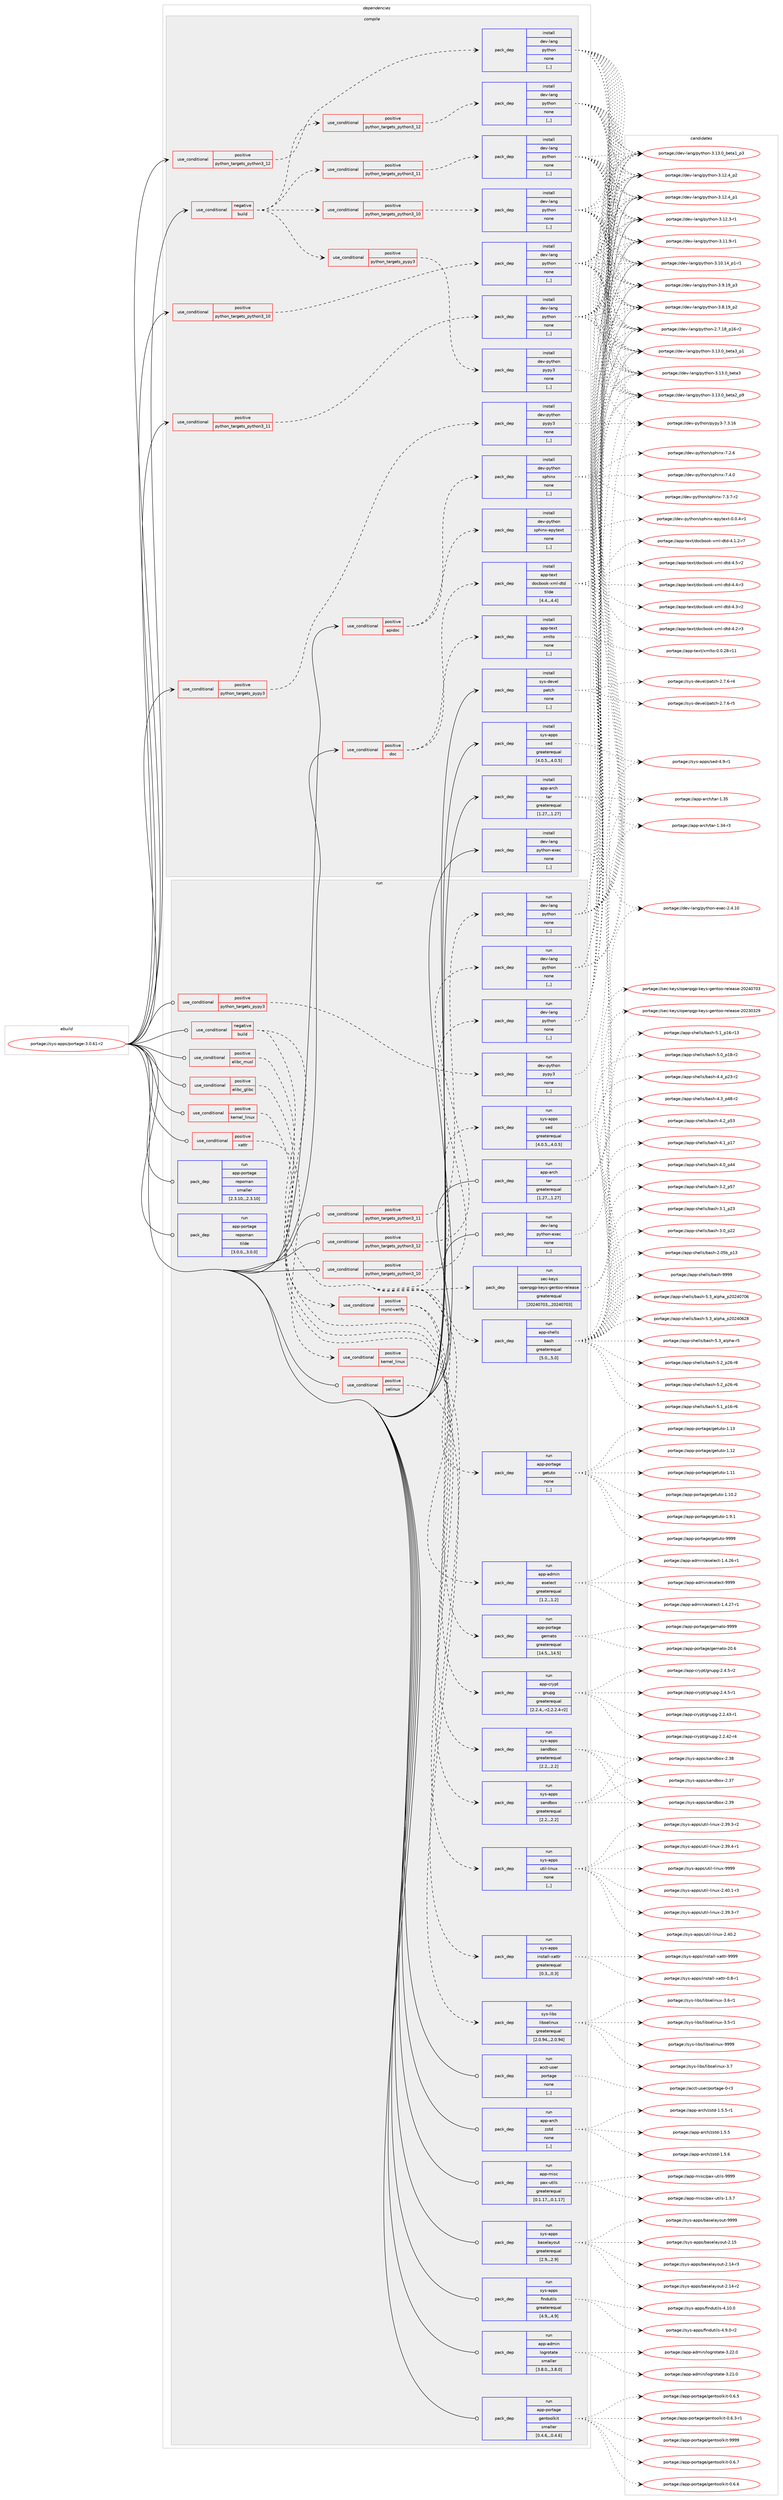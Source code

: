 digraph prolog {

# *************
# Graph options
# *************

newrank=true;
concentrate=true;
compound=true;
graph [rankdir=LR,fontname=Helvetica,fontsize=10,ranksep=1.5];#, ranksep=2.5, nodesep=0.2];
edge  [arrowhead=vee];
node  [fontname=Helvetica,fontsize=10];

# **********
# The ebuild
# **********

subgraph cluster_leftcol {
color=gray;
rank=same;
label=<<i>ebuild</i>>;
id [label="portage://sys-apps/portage-3.0.61-r2", color=red, width=4, href="../sys-apps/portage-3.0.61-r2.svg"];
}

# ****************
# The dependencies
# ****************

subgraph cluster_midcol {
color=gray;
label=<<i>dependencies</i>>;
subgraph cluster_compile {
fillcolor="#eeeeee";
style=filled;
label=<<i>compile</i>>;
subgraph cond111161 {
dependency419904 [label=<<TABLE BORDER="0" CELLBORDER="1" CELLSPACING="0" CELLPADDING="4"><TR><TD ROWSPAN="3" CELLPADDING="10">use_conditional</TD></TR><TR><TD>negative</TD></TR><TR><TD>build</TD></TR></TABLE>>, shape=none, color=red];
subgraph cond111162 {
dependency419905 [label=<<TABLE BORDER="0" CELLBORDER="1" CELLSPACING="0" CELLPADDING="4"><TR><TD ROWSPAN="3" CELLPADDING="10">use_conditional</TD></TR><TR><TD>positive</TD></TR><TR><TD>python_targets_pypy3</TD></TR></TABLE>>, shape=none, color=red];
subgraph pack305813 {
dependency419906 [label=<<TABLE BORDER="0" CELLBORDER="1" CELLSPACING="0" CELLPADDING="4" WIDTH="220"><TR><TD ROWSPAN="6" CELLPADDING="30">pack_dep</TD></TR><TR><TD WIDTH="110">install</TD></TR><TR><TD>dev-python</TD></TR><TR><TD>pypy3</TD></TR><TR><TD>none</TD></TR><TR><TD>[,,]</TD></TR></TABLE>>, shape=none, color=blue];
}
dependency419905:e -> dependency419906:w [weight=20,style="dashed",arrowhead="vee"];
}
dependency419904:e -> dependency419905:w [weight=20,style="dashed",arrowhead="vee"];
subgraph cond111163 {
dependency419907 [label=<<TABLE BORDER="0" CELLBORDER="1" CELLSPACING="0" CELLPADDING="4"><TR><TD ROWSPAN="3" CELLPADDING="10">use_conditional</TD></TR><TR><TD>positive</TD></TR><TR><TD>python_targets_python3_10</TD></TR></TABLE>>, shape=none, color=red];
subgraph pack305814 {
dependency419908 [label=<<TABLE BORDER="0" CELLBORDER="1" CELLSPACING="0" CELLPADDING="4" WIDTH="220"><TR><TD ROWSPAN="6" CELLPADDING="30">pack_dep</TD></TR><TR><TD WIDTH="110">install</TD></TR><TR><TD>dev-lang</TD></TR><TR><TD>python</TD></TR><TR><TD>none</TD></TR><TR><TD>[,,]</TD></TR></TABLE>>, shape=none, color=blue];
}
dependency419907:e -> dependency419908:w [weight=20,style="dashed",arrowhead="vee"];
}
dependency419904:e -> dependency419907:w [weight=20,style="dashed",arrowhead="vee"];
subgraph cond111164 {
dependency419909 [label=<<TABLE BORDER="0" CELLBORDER="1" CELLSPACING="0" CELLPADDING="4"><TR><TD ROWSPAN="3" CELLPADDING="10">use_conditional</TD></TR><TR><TD>positive</TD></TR><TR><TD>python_targets_python3_11</TD></TR></TABLE>>, shape=none, color=red];
subgraph pack305815 {
dependency419910 [label=<<TABLE BORDER="0" CELLBORDER="1" CELLSPACING="0" CELLPADDING="4" WIDTH="220"><TR><TD ROWSPAN="6" CELLPADDING="30">pack_dep</TD></TR><TR><TD WIDTH="110">install</TD></TR><TR><TD>dev-lang</TD></TR><TR><TD>python</TD></TR><TR><TD>none</TD></TR><TR><TD>[,,]</TD></TR></TABLE>>, shape=none, color=blue];
}
dependency419909:e -> dependency419910:w [weight=20,style="dashed",arrowhead="vee"];
}
dependency419904:e -> dependency419909:w [weight=20,style="dashed",arrowhead="vee"];
subgraph cond111165 {
dependency419911 [label=<<TABLE BORDER="0" CELLBORDER="1" CELLSPACING="0" CELLPADDING="4"><TR><TD ROWSPAN="3" CELLPADDING="10">use_conditional</TD></TR><TR><TD>positive</TD></TR><TR><TD>python_targets_python3_12</TD></TR></TABLE>>, shape=none, color=red];
subgraph pack305816 {
dependency419912 [label=<<TABLE BORDER="0" CELLBORDER="1" CELLSPACING="0" CELLPADDING="4" WIDTH="220"><TR><TD ROWSPAN="6" CELLPADDING="30">pack_dep</TD></TR><TR><TD WIDTH="110">install</TD></TR><TR><TD>dev-lang</TD></TR><TR><TD>python</TD></TR><TR><TD>none</TD></TR><TR><TD>[,,]</TD></TR></TABLE>>, shape=none, color=blue];
}
dependency419911:e -> dependency419912:w [weight=20,style="dashed",arrowhead="vee"];
}
dependency419904:e -> dependency419911:w [weight=20,style="dashed",arrowhead="vee"];
}
id:e -> dependency419904:w [weight=20,style="solid",arrowhead="vee"];
subgraph cond111166 {
dependency419913 [label=<<TABLE BORDER="0" CELLBORDER="1" CELLSPACING="0" CELLPADDING="4"><TR><TD ROWSPAN="3" CELLPADDING="10">use_conditional</TD></TR><TR><TD>positive</TD></TR><TR><TD>apidoc</TD></TR></TABLE>>, shape=none, color=red];
subgraph pack305817 {
dependency419914 [label=<<TABLE BORDER="0" CELLBORDER="1" CELLSPACING="0" CELLPADDING="4" WIDTH="220"><TR><TD ROWSPAN="6" CELLPADDING="30">pack_dep</TD></TR><TR><TD WIDTH="110">install</TD></TR><TR><TD>dev-python</TD></TR><TR><TD>sphinx</TD></TR><TR><TD>none</TD></TR><TR><TD>[,,]</TD></TR></TABLE>>, shape=none, color=blue];
}
dependency419913:e -> dependency419914:w [weight=20,style="dashed",arrowhead="vee"];
subgraph pack305818 {
dependency419915 [label=<<TABLE BORDER="0" CELLBORDER="1" CELLSPACING="0" CELLPADDING="4" WIDTH="220"><TR><TD ROWSPAN="6" CELLPADDING="30">pack_dep</TD></TR><TR><TD WIDTH="110">install</TD></TR><TR><TD>dev-python</TD></TR><TR><TD>sphinx-epytext</TD></TR><TR><TD>none</TD></TR><TR><TD>[,,]</TD></TR></TABLE>>, shape=none, color=blue];
}
dependency419913:e -> dependency419915:w [weight=20,style="dashed",arrowhead="vee"];
}
id:e -> dependency419913:w [weight=20,style="solid",arrowhead="vee"];
subgraph cond111167 {
dependency419916 [label=<<TABLE BORDER="0" CELLBORDER="1" CELLSPACING="0" CELLPADDING="4"><TR><TD ROWSPAN="3" CELLPADDING="10">use_conditional</TD></TR><TR><TD>positive</TD></TR><TR><TD>doc</TD></TR></TABLE>>, shape=none, color=red];
subgraph pack305819 {
dependency419917 [label=<<TABLE BORDER="0" CELLBORDER="1" CELLSPACING="0" CELLPADDING="4" WIDTH="220"><TR><TD ROWSPAN="6" CELLPADDING="30">pack_dep</TD></TR><TR><TD WIDTH="110">install</TD></TR><TR><TD>app-text</TD></TR><TR><TD>docbook-xml-dtd</TD></TR><TR><TD>tilde</TD></TR><TR><TD>[4.4,,,4.4]</TD></TR></TABLE>>, shape=none, color=blue];
}
dependency419916:e -> dependency419917:w [weight=20,style="dashed",arrowhead="vee"];
subgraph pack305820 {
dependency419918 [label=<<TABLE BORDER="0" CELLBORDER="1" CELLSPACING="0" CELLPADDING="4" WIDTH="220"><TR><TD ROWSPAN="6" CELLPADDING="30">pack_dep</TD></TR><TR><TD WIDTH="110">install</TD></TR><TR><TD>app-text</TD></TR><TR><TD>xmlto</TD></TR><TR><TD>none</TD></TR><TR><TD>[,,]</TD></TR></TABLE>>, shape=none, color=blue];
}
dependency419916:e -> dependency419918:w [weight=20,style="dashed",arrowhead="vee"];
}
id:e -> dependency419916:w [weight=20,style="solid",arrowhead="vee"];
subgraph cond111168 {
dependency419919 [label=<<TABLE BORDER="0" CELLBORDER="1" CELLSPACING="0" CELLPADDING="4"><TR><TD ROWSPAN="3" CELLPADDING="10">use_conditional</TD></TR><TR><TD>positive</TD></TR><TR><TD>python_targets_pypy3</TD></TR></TABLE>>, shape=none, color=red];
subgraph pack305821 {
dependency419920 [label=<<TABLE BORDER="0" CELLBORDER="1" CELLSPACING="0" CELLPADDING="4" WIDTH="220"><TR><TD ROWSPAN="6" CELLPADDING="30">pack_dep</TD></TR><TR><TD WIDTH="110">install</TD></TR><TR><TD>dev-python</TD></TR><TR><TD>pypy3</TD></TR><TR><TD>none</TD></TR><TR><TD>[,,]</TD></TR></TABLE>>, shape=none, color=blue];
}
dependency419919:e -> dependency419920:w [weight=20,style="dashed",arrowhead="vee"];
}
id:e -> dependency419919:w [weight=20,style="solid",arrowhead="vee"];
subgraph cond111169 {
dependency419921 [label=<<TABLE BORDER="0" CELLBORDER="1" CELLSPACING="0" CELLPADDING="4"><TR><TD ROWSPAN="3" CELLPADDING="10">use_conditional</TD></TR><TR><TD>positive</TD></TR><TR><TD>python_targets_python3_10</TD></TR></TABLE>>, shape=none, color=red];
subgraph pack305822 {
dependency419922 [label=<<TABLE BORDER="0" CELLBORDER="1" CELLSPACING="0" CELLPADDING="4" WIDTH="220"><TR><TD ROWSPAN="6" CELLPADDING="30">pack_dep</TD></TR><TR><TD WIDTH="110">install</TD></TR><TR><TD>dev-lang</TD></TR><TR><TD>python</TD></TR><TR><TD>none</TD></TR><TR><TD>[,,]</TD></TR></TABLE>>, shape=none, color=blue];
}
dependency419921:e -> dependency419922:w [weight=20,style="dashed",arrowhead="vee"];
}
id:e -> dependency419921:w [weight=20,style="solid",arrowhead="vee"];
subgraph cond111170 {
dependency419923 [label=<<TABLE BORDER="0" CELLBORDER="1" CELLSPACING="0" CELLPADDING="4"><TR><TD ROWSPAN="3" CELLPADDING="10">use_conditional</TD></TR><TR><TD>positive</TD></TR><TR><TD>python_targets_python3_11</TD></TR></TABLE>>, shape=none, color=red];
subgraph pack305823 {
dependency419924 [label=<<TABLE BORDER="0" CELLBORDER="1" CELLSPACING="0" CELLPADDING="4" WIDTH="220"><TR><TD ROWSPAN="6" CELLPADDING="30">pack_dep</TD></TR><TR><TD WIDTH="110">install</TD></TR><TR><TD>dev-lang</TD></TR><TR><TD>python</TD></TR><TR><TD>none</TD></TR><TR><TD>[,,]</TD></TR></TABLE>>, shape=none, color=blue];
}
dependency419923:e -> dependency419924:w [weight=20,style="dashed",arrowhead="vee"];
}
id:e -> dependency419923:w [weight=20,style="solid",arrowhead="vee"];
subgraph cond111171 {
dependency419925 [label=<<TABLE BORDER="0" CELLBORDER="1" CELLSPACING="0" CELLPADDING="4"><TR><TD ROWSPAN="3" CELLPADDING="10">use_conditional</TD></TR><TR><TD>positive</TD></TR><TR><TD>python_targets_python3_12</TD></TR></TABLE>>, shape=none, color=red];
subgraph pack305824 {
dependency419926 [label=<<TABLE BORDER="0" CELLBORDER="1" CELLSPACING="0" CELLPADDING="4" WIDTH="220"><TR><TD ROWSPAN="6" CELLPADDING="30">pack_dep</TD></TR><TR><TD WIDTH="110">install</TD></TR><TR><TD>dev-lang</TD></TR><TR><TD>python</TD></TR><TR><TD>none</TD></TR><TR><TD>[,,]</TD></TR></TABLE>>, shape=none, color=blue];
}
dependency419925:e -> dependency419926:w [weight=20,style="dashed",arrowhead="vee"];
}
id:e -> dependency419925:w [weight=20,style="solid",arrowhead="vee"];
subgraph pack305825 {
dependency419927 [label=<<TABLE BORDER="0" CELLBORDER="1" CELLSPACING="0" CELLPADDING="4" WIDTH="220"><TR><TD ROWSPAN="6" CELLPADDING="30">pack_dep</TD></TR><TR><TD WIDTH="110">install</TD></TR><TR><TD>app-arch</TD></TR><TR><TD>tar</TD></TR><TR><TD>greaterequal</TD></TR><TR><TD>[1.27,,,1.27]</TD></TR></TABLE>>, shape=none, color=blue];
}
id:e -> dependency419927:w [weight=20,style="solid",arrowhead="vee"];
subgraph pack305826 {
dependency419928 [label=<<TABLE BORDER="0" CELLBORDER="1" CELLSPACING="0" CELLPADDING="4" WIDTH="220"><TR><TD ROWSPAN="6" CELLPADDING="30">pack_dep</TD></TR><TR><TD WIDTH="110">install</TD></TR><TR><TD>dev-lang</TD></TR><TR><TD>python-exec</TD></TR><TR><TD>none</TD></TR><TR><TD>[,,]</TD></TR></TABLE>>, shape=none, color=blue];
}
id:e -> dependency419928:w [weight=20,style="solid",arrowhead="vee"];
subgraph pack305827 {
dependency419929 [label=<<TABLE BORDER="0" CELLBORDER="1" CELLSPACING="0" CELLPADDING="4" WIDTH="220"><TR><TD ROWSPAN="6" CELLPADDING="30">pack_dep</TD></TR><TR><TD WIDTH="110">install</TD></TR><TR><TD>sys-apps</TD></TR><TR><TD>sed</TD></TR><TR><TD>greaterequal</TD></TR><TR><TD>[4.0.5,,,4.0.5]</TD></TR></TABLE>>, shape=none, color=blue];
}
id:e -> dependency419929:w [weight=20,style="solid",arrowhead="vee"];
subgraph pack305828 {
dependency419930 [label=<<TABLE BORDER="0" CELLBORDER="1" CELLSPACING="0" CELLPADDING="4" WIDTH="220"><TR><TD ROWSPAN="6" CELLPADDING="30">pack_dep</TD></TR><TR><TD WIDTH="110">install</TD></TR><TR><TD>sys-devel</TD></TR><TR><TD>patch</TD></TR><TR><TD>none</TD></TR><TR><TD>[,,]</TD></TR></TABLE>>, shape=none, color=blue];
}
id:e -> dependency419930:w [weight=20,style="solid",arrowhead="vee"];
}
subgraph cluster_compileandrun {
fillcolor="#eeeeee";
style=filled;
label=<<i>compile and run</i>>;
}
subgraph cluster_run {
fillcolor="#eeeeee";
style=filled;
label=<<i>run</i>>;
subgraph cond111172 {
dependency419931 [label=<<TABLE BORDER="0" CELLBORDER="1" CELLSPACING="0" CELLPADDING="4"><TR><TD ROWSPAN="3" CELLPADDING="10">use_conditional</TD></TR><TR><TD>negative</TD></TR><TR><TD>build</TD></TR></TABLE>>, shape=none, color=red];
subgraph pack305829 {
dependency419932 [label=<<TABLE BORDER="0" CELLBORDER="1" CELLSPACING="0" CELLPADDING="4" WIDTH="220"><TR><TD ROWSPAN="6" CELLPADDING="30">pack_dep</TD></TR><TR><TD WIDTH="110">run</TD></TR><TR><TD>app-admin</TD></TR><TR><TD>eselect</TD></TR><TR><TD>greaterequal</TD></TR><TR><TD>[1.2,,,1.2]</TD></TR></TABLE>>, shape=none, color=blue];
}
dependency419931:e -> dependency419932:w [weight=20,style="dashed",arrowhead="vee"];
subgraph pack305830 {
dependency419933 [label=<<TABLE BORDER="0" CELLBORDER="1" CELLSPACING="0" CELLPADDING="4" WIDTH="220"><TR><TD ROWSPAN="6" CELLPADDING="30">pack_dep</TD></TR><TR><TD WIDTH="110">run</TD></TR><TR><TD>app-portage</TD></TR><TR><TD>getuto</TD></TR><TR><TD>none</TD></TR><TR><TD>[,,]</TD></TR></TABLE>>, shape=none, color=blue];
}
dependency419931:e -> dependency419933:w [weight=20,style="dashed",arrowhead="vee"];
subgraph pack305831 {
dependency419934 [label=<<TABLE BORDER="0" CELLBORDER="1" CELLSPACING="0" CELLPADDING="4" WIDTH="220"><TR><TD ROWSPAN="6" CELLPADDING="30">pack_dep</TD></TR><TR><TD WIDTH="110">run</TD></TR><TR><TD>app-shells</TD></TR><TR><TD>bash</TD></TR><TR><TD>greaterequal</TD></TR><TR><TD>[5.0,,,5.0]</TD></TR></TABLE>>, shape=none, color=blue];
}
dependency419931:e -> dependency419934:w [weight=20,style="dashed",arrowhead="vee"];
subgraph pack305832 {
dependency419935 [label=<<TABLE BORDER="0" CELLBORDER="1" CELLSPACING="0" CELLPADDING="4" WIDTH="220"><TR><TD ROWSPAN="6" CELLPADDING="30">pack_dep</TD></TR><TR><TD WIDTH="110">run</TD></TR><TR><TD>sec-keys</TD></TR><TR><TD>openpgp-keys-gentoo-release</TD></TR><TR><TD>greaterequal</TD></TR><TR><TD>[20240703,,,20240703]</TD></TR></TABLE>>, shape=none, color=blue];
}
dependency419931:e -> dependency419935:w [weight=20,style="dashed",arrowhead="vee"];
subgraph pack305833 {
dependency419936 [label=<<TABLE BORDER="0" CELLBORDER="1" CELLSPACING="0" CELLPADDING="4" WIDTH="220"><TR><TD ROWSPAN="6" CELLPADDING="30">pack_dep</TD></TR><TR><TD WIDTH="110">run</TD></TR><TR><TD>sys-apps</TD></TR><TR><TD>sed</TD></TR><TR><TD>greaterequal</TD></TR><TR><TD>[4.0.5,,,4.0.5]</TD></TR></TABLE>>, shape=none, color=blue];
}
dependency419931:e -> dependency419936:w [weight=20,style="dashed",arrowhead="vee"];
subgraph cond111173 {
dependency419937 [label=<<TABLE BORDER="0" CELLBORDER="1" CELLSPACING="0" CELLPADDING="4"><TR><TD ROWSPAN="3" CELLPADDING="10">use_conditional</TD></TR><TR><TD>positive</TD></TR><TR><TD>rsync-verify</TD></TR></TABLE>>, shape=none, color=red];
subgraph pack305834 {
dependency419938 [label=<<TABLE BORDER="0" CELLBORDER="1" CELLSPACING="0" CELLPADDING="4" WIDTH="220"><TR><TD ROWSPAN="6" CELLPADDING="30">pack_dep</TD></TR><TR><TD WIDTH="110">run</TD></TR><TR><TD>app-crypt</TD></TR><TR><TD>gnupg</TD></TR><TR><TD>greaterequal</TD></TR><TR><TD>[2.2.4,,-r2,2.2.4-r2]</TD></TR></TABLE>>, shape=none, color=blue];
}
dependency419937:e -> dependency419938:w [weight=20,style="dashed",arrowhead="vee"];
subgraph pack305835 {
dependency419939 [label=<<TABLE BORDER="0" CELLBORDER="1" CELLSPACING="0" CELLPADDING="4" WIDTH="220"><TR><TD ROWSPAN="6" CELLPADDING="30">pack_dep</TD></TR><TR><TD WIDTH="110">run</TD></TR><TR><TD>app-portage</TD></TR><TR><TD>gemato</TD></TR><TR><TD>greaterequal</TD></TR><TR><TD>[14.5,,,14.5]</TD></TR></TABLE>>, shape=none, color=blue];
}
dependency419937:e -> dependency419939:w [weight=20,style="dashed",arrowhead="vee"];
}
dependency419931:e -> dependency419937:w [weight=20,style="dashed",arrowhead="vee"];
}
id:e -> dependency419931:w [weight=20,style="solid",arrowhead="odot"];
subgraph cond111174 {
dependency419940 [label=<<TABLE BORDER="0" CELLBORDER="1" CELLSPACING="0" CELLPADDING="4"><TR><TD ROWSPAN="3" CELLPADDING="10">use_conditional</TD></TR><TR><TD>positive</TD></TR><TR><TD>elibc_glibc</TD></TR></TABLE>>, shape=none, color=red];
subgraph pack305836 {
dependency419941 [label=<<TABLE BORDER="0" CELLBORDER="1" CELLSPACING="0" CELLPADDING="4" WIDTH="220"><TR><TD ROWSPAN="6" CELLPADDING="30">pack_dep</TD></TR><TR><TD WIDTH="110">run</TD></TR><TR><TD>sys-apps</TD></TR><TR><TD>sandbox</TD></TR><TR><TD>greaterequal</TD></TR><TR><TD>[2.2,,,2.2]</TD></TR></TABLE>>, shape=none, color=blue];
}
dependency419940:e -> dependency419941:w [weight=20,style="dashed",arrowhead="vee"];
}
id:e -> dependency419940:w [weight=20,style="solid",arrowhead="odot"];
subgraph cond111175 {
dependency419942 [label=<<TABLE BORDER="0" CELLBORDER="1" CELLSPACING="0" CELLPADDING="4"><TR><TD ROWSPAN="3" CELLPADDING="10">use_conditional</TD></TR><TR><TD>positive</TD></TR><TR><TD>elibc_musl</TD></TR></TABLE>>, shape=none, color=red];
subgraph pack305837 {
dependency419943 [label=<<TABLE BORDER="0" CELLBORDER="1" CELLSPACING="0" CELLPADDING="4" WIDTH="220"><TR><TD ROWSPAN="6" CELLPADDING="30">pack_dep</TD></TR><TR><TD WIDTH="110">run</TD></TR><TR><TD>sys-apps</TD></TR><TR><TD>sandbox</TD></TR><TR><TD>greaterequal</TD></TR><TR><TD>[2.2,,,2.2]</TD></TR></TABLE>>, shape=none, color=blue];
}
dependency419942:e -> dependency419943:w [weight=20,style="dashed",arrowhead="vee"];
}
id:e -> dependency419942:w [weight=20,style="solid",arrowhead="odot"];
subgraph cond111176 {
dependency419944 [label=<<TABLE BORDER="0" CELLBORDER="1" CELLSPACING="0" CELLPADDING="4"><TR><TD ROWSPAN="3" CELLPADDING="10">use_conditional</TD></TR><TR><TD>positive</TD></TR><TR><TD>kernel_linux</TD></TR></TABLE>>, shape=none, color=red];
subgraph pack305838 {
dependency419945 [label=<<TABLE BORDER="0" CELLBORDER="1" CELLSPACING="0" CELLPADDING="4" WIDTH="220"><TR><TD ROWSPAN="6" CELLPADDING="30">pack_dep</TD></TR><TR><TD WIDTH="110">run</TD></TR><TR><TD>sys-apps</TD></TR><TR><TD>util-linux</TD></TR><TR><TD>none</TD></TR><TR><TD>[,,]</TD></TR></TABLE>>, shape=none, color=blue];
}
dependency419944:e -> dependency419945:w [weight=20,style="dashed",arrowhead="vee"];
}
id:e -> dependency419944:w [weight=20,style="solid",arrowhead="odot"];
subgraph cond111177 {
dependency419946 [label=<<TABLE BORDER="0" CELLBORDER="1" CELLSPACING="0" CELLPADDING="4"><TR><TD ROWSPAN="3" CELLPADDING="10">use_conditional</TD></TR><TR><TD>positive</TD></TR><TR><TD>python_targets_pypy3</TD></TR></TABLE>>, shape=none, color=red];
subgraph pack305839 {
dependency419947 [label=<<TABLE BORDER="0" CELLBORDER="1" CELLSPACING="0" CELLPADDING="4" WIDTH="220"><TR><TD ROWSPAN="6" CELLPADDING="30">pack_dep</TD></TR><TR><TD WIDTH="110">run</TD></TR><TR><TD>dev-python</TD></TR><TR><TD>pypy3</TD></TR><TR><TD>none</TD></TR><TR><TD>[,,]</TD></TR></TABLE>>, shape=none, color=blue];
}
dependency419946:e -> dependency419947:w [weight=20,style="dashed",arrowhead="vee"];
}
id:e -> dependency419946:w [weight=20,style="solid",arrowhead="odot"];
subgraph cond111178 {
dependency419948 [label=<<TABLE BORDER="0" CELLBORDER="1" CELLSPACING="0" CELLPADDING="4"><TR><TD ROWSPAN="3" CELLPADDING="10">use_conditional</TD></TR><TR><TD>positive</TD></TR><TR><TD>python_targets_python3_10</TD></TR></TABLE>>, shape=none, color=red];
subgraph pack305840 {
dependency419949 [label=<<TABLE BORDER="0" CELLBORDER="1" CELLSPACING="0" CELLPADDING="4" WIDTH="220"><TR><TD ROWSPAN="6" CELLPADDING="30">pack_dep</TD></TR><TR><TD WIDTH="110">run</TD></TR><TR><TD>dev-lang</TD></TR><TR><TD>python</TD></TR><TR><TD>none</TD></TR><TR><TD>[,,]</TD></TR></TABLE>>, shape=none, color=blue];
}
dependency419948:e -> dependency419949:w [weight=20,style="dashed",arrowhead="vee"];
}
id:e -> dependency419948:w [weight=20,style="solid",arrowhead="odot"];
subgraph cond111179 {
dependency419950 [label=<<TABLE BORDER="0" CELLBORDER="1" CELLSPACING="0" CELLPADDING="4"><TR><TD ROWSPAN="3" CELLPADDING="10">use_conditional</TD></TR><TR><TD>positive</TD></TR><TR><TD>python_targets_python3_11</TD></TR></TABLE>>, shape=none, color=red];
subgraph pack305841 {
dependency419951 [label=<<TABLE BORDER="0" CELLBORDER="1" CELLSPACING="0" CELLPADDING="4" WIDTH="220"><TR><TD ROWSPAN="6" CELLPADDING="30">pack_dep</TD></TR><TR><TD WIDTH="110">run</TD></TR><TR><TD>dev-lang</TD></TR><TR><TD>python</TD></TR><TR><TD>none</TD></TR><TR><TD>[,,]</TD></TR></TABLE>>, shape=none, color=blue];
}
dependency419950:e -> dependency419951:w [weight=20,style="dashed",arrowhead="vee"];
}
id:e -> dependency419950:w [weight=20,style="solid",arrowhead="odot"];
subgraph cond111180 {
dependency419952 [label=<<TABLE BORDER="0" CELLBORDER="1" CELLSPACING="0" CELLPADDING="4"><TR><TD ROWSPAN="3" CELLPADDING="10">use_conditional</TD></TR><TR><TD>positive</TD></TR><TR><TD>python_targets_python3_12</TD></TR></TABLE>>, shape=none, color=red];
subgraph pack305842 {
dependency419953 [label=<<TABLE BORDER="0" CELLBORDER="1" CELLSPACING="0" CELLPADDING="4" WIDTH="220"><TR><TD ROWSPAN="6" CELLPADDING="30">pack_dep</TD></TR><TR><TD WIDTH="110">run</TD></TR><TR><TD>dev-lang</TD></TR><TR><TD>python</TD></TR><TR><TD>none</TD></TR><TR><TD>[,,]</TD></TR></TABLE>>, shape=none, color=blue];
}
dependency419952:e -> dependency419953:w [weight=20,style="dashed",arrowhead="vee"];
}
id:e -> dependency419952:w [weight=20,style="solid",arrowhead="odot"];
subgraph cond111181 {
dependency419954 [label=<<TABLE BORDER="0" CELLBORDER="1" CELLSPACING="0" CELLPADDING="4"><TR><TD ROWSPAN="3" CELLPADDING="10">use_conditional</TD></TR><TR><TD>positive</TD></TR><TR><TD>selinux</TD></TR></TABLE>>, shape=none, color=red];
subgraph pack305843 {
dependency419955 [label=<<TABLE BORDER="0" CELLBORDER="1" CELLSPACING="0" CELLPADDING="4" WIDTH="220"><TR><TD ROWSPAN="6" CELLPADDING="30">pack_dep</TD></TR><TR><TD WIDTH="110">run</TD></TR><TR><TD>sys-libs</TD></TR><TR><TD>libselinux</TD></TR><TR><TD>greaterequal</TD></TR><TR><TD>[2.0.94,,,2.0.94]</TD></TR></TABLE>>, shape=none, color=blue];
}
dependency419954:e -> dependency419955:w [weight=20,style="dashed",arrowhead="vee"];
}
id:e -> dependency419954:w [weight=20,style="solid",arrowhead="odot"];
subgraph cond111182 {
dependency419956 [label=<<TABLE BORDER="0" CELLBORDER="1" CELLSPACING="0" CELLPADDING="4"><TR><TD ROWSPAN="3" CELLPADDING="10">use_conditional</TD></TR><TR><TD>positive</TD></TR><TR><TD>xattr</TD></TR></TABLE>>, shape=none, color=red];
subgraph cond111183 {
dependency419957 [label=<<TABLE BORDER="0" CELLBORDER="1" CELLSPACING="0" CELLPADDING="4"><TR><TD ROWSPAN="3" CELLPADDING="10">use_conditional</TD></TR><TR><TD>positive</TD></TR><TR><TD>kernel_linux</TD></TR></TABLE>>, shape=none, color=red];
subgraph pack305844 {
dependency419958 [label=<<TABLE BORDER="0" CELLBORDER="1" CELLSPACING="0" CELLPADDING="4" WIDTH="220"><TR><TD ROWSPAN="6" CELLPADDING="30">pack_dep</TD></TR><TR><TD WIDTH="110">run</TD></TR><TR><TD>sys-apps</TD></TR><TR><TD>install-xattr</TD></TR><TR><TD>greaterequal</TD></TR><TR><TD>[0.3,,,0.3]</TD></TR></TABLE>>, shape=none, color=blue];
}
dependency419957:e -> dependency419958:w [weight=20,style="dashed",arrowhead="vee"];
}
dependency419956:e -> dependency419957:w [weight=20,style="dashed",arrowhead="vee"];
}
id:e -> dependency419956:w [weight=20,style="solid",arrowhead="odot"];
subgraph pack305845 {
dependency419959 [label=<<TABLE BORDER="0" CELLBORDER="1" CELLSPACING="0" CELLPADDING="4" WIDTH="220"><TR><TD ROWSPAN="6" CELLPADDING="30">pack_dep</TD></TR><TR><TD WIDTH="110">run</TD></TR><TR><TD>acct-user</TD></TR><TR><TD>portage</TD></TR><TR><TD>none</TD></TR><TR><TD>[,,]</TD></TR></TABLE>>, shape=none, color=blue];
}
id:e -> dependency419959:w [weight=20,style="solid",arrowhead="odot"];
subgraph pack305846 {
dependency419960 [label=<<TABLE BORDER="0" CELLBORDER="1" CELLSPACING="0" CELLPADDING="4" WIDTH="220"><TR><TD ROWSPAN="6" CELLPADDING="30">pack_dep</TD></TR><TR><TD WIDTH="110">run</TD></TR><TR><TD>app-arch</TD></TR><TR><TD>tar</TD></TR><TR><TD>greaterequal</TD></TR><TR><TD>[1.27,,,1.27]</TD></TR></TABLE>>, shape=none, color=blue];
}
id:e -> dependency419960:w [weight=20,style="solid",arrowhead="odot"];
subgraph pack305847 {
dependency419961 [label=<<TABLE BORDER="0" CELLBORDER="1" CELLSPACING="0" CELLPADDING="4" WIDTH="220"><TR><TD ROWSPAN="6" CELLPADDING="30">pack_dep</TD></TR><TR><TD WIDTH="110">run</TD></TR><TR><TD>app-arch</TD></TR><TR><TD>zstd</TD></TR><TR><TD>none</TD></TR><TR><TD>[,,]</TD></TR></TABLE>>, shape=none, color=blue];
}
id:e -> dependency419961:w [weight=20,style="solid",arrowhead="odot"];
subgraph pack305848 {
dependency419962 [label=<<TABLE BORDER="0" CELLBORDER="1" CELLSPACING="0" CELLPADDING="4" WIDTH="220"><TR><TD ROWSPAN="6" CELLPADDING="30">pack_dep</TD></TR><TR><TD WIDTH="110">run</TD></TR><TR><TD>app-misc</TD></TR><TR><TD>pax-utils</TD></TR><TR><TD>greaterequal</TD></TR><TR><TD>[0.1.17,,,0.1.17]</TD></TR></TABLE>>, shape=none, color=blue];
}
id:e -> dependency419962:w [weight=20,style="solid",arrowhead="odot"];
subgraph pack305849 {
dependency419963 [label=<<TABLE BORDER="0" CELLBORDER="1" CELLSPACING="0" CELLPADDING="4" WIDTH="220"><TR><TD ROWSPAN="6" CELLPADDING="30">pack_dep</TD></TR><TR><TD WIDTH="110">run</TD></TR><TR><TD>dev-lang</TD></TR><TR><TD>python-exec</TD></TR><TR><TD>none</TD></TR><TR><TD>[,,]</TD></TR></TABLE>>, shape=none, color=blue];
}
id:e -> dependency419963:w [weight=20,style="solid",arrowhead="odot"];
subgraph pack305850 {
dependency419964 [label=<<TABLE BORDER="0" CELLBORDER="1" CELLSPACING="0" CELLPADDING="4" WIDTH="220"><TR><TD ROWSPAN="6" CELLPADDING="30">pack_dep</TD></TR><TR><TD WIDTH="110">run</TD></TR><TR><TD>sys-apps</TD></TR><TR><TD>baselayout</TD></TR><TR><TD>greaterequal</TD></TR><TR><TD>[2.9,,,2.9]</TD></TR></TABLE>>, shape=none, color=blue];
}
id:e -> dependency419964:w [weight=20,style="solid",arrowhead="odot"];
subgraph pack305851 {
dependency419965 [label=<<TABLE BORDER="0" CELLBORDER="1" CELLSPACING="0" CELLPADDING="4" WIDTH="220"><TR><TD ROWSPAN="6" CELLPADDING="30">pack_dep</TD></TR><TR><TD WIDTH="110">run</TD></TR><TR><TD>sys-apps</TD></TR><TR><TD>findutils</TD></TR><TR><TD>greaterequal</TD></TR><TR><TD>[4.9,,,4.9]</TD></TR></TABLE>>, shape=none, color=blue];
}
id:e -> dependency419965:w [weight=20,style="solid",arrowhead="odot"];
subgraph pack305852 {
dependency419966 [label=<<TABLE BORDER="0" CELLBORDER="1" CELLSPACING="0" CELLPADDING="4" WIDTH="220"><TR><TD ROWSPAN="6" CELLPADDING="30">pack_dep</TD></TR><TR><TD WIDTH="110">run</TD></TR><TR><TD>app-admin</TD></TR><TR><TD>logrotate</TD></TR><TR><TD>smaller</TD></TR><TR><TD>[3.8.0,,,3.8.0]</TD></TR></TABLE>>, shape=none, color=blue];
}
id:e -> dependency419966:w [weight=20,style="solid",arrowhead="odot"];
subgraph pack305853 {
dependency419967 [label=<<TABLE BORDER="0" CELLBORDER="1" CELLSPACING="0" CELLPADDING="4" WIDTH="220"><TR><TD ROWSPAN="6" CELLPADDING="30">pack_dep</TD></TR><TR><TD WIDTH="110">run</TD></TR><TR><TD>app-portage</TD></TR><TR><TD>gentoolkit</TD></TR><TR><TD>smaller</TD></TR><TR><TD>[0.4.6,,,0.4.6]</TD></TR></TABLE>>, shape=none, color=blue];
}
id:e -> dependency419967:w [weight=20,style="solid",arrowhead="odot"];
subgraph pack305854 {
dependency419968 [label=<<TABLE BORDER="0" CELLBORDER="1" CELLSPACING="0" CELLPADDING="4" WIDTH="220"><TR><TD ROWSPAN="6" CELLPADDING="30">pack_dep</TD></TR><TR><TD WIDTH="110">run</TD></TR><TR><TD>app-portage</TD></TR><TR><TD>repoman</TD></TR><TR><TD>smaller</TD></TR><TR><TD>[2.3.10,,,2.3.10]</TD></TR></TABLE>>, shape=none, color=blue];
}
id:e -> dependency419968:w [weight=20,style="solid",arrowhead="odot"];
subgraph pack305855 {
dependency419969 [label=<<TABLE BORDER="0" CELLBORDER="1" CELLSPACING="0" CELLPADDING="4" WIDTH="220"><TR><TD ROWSPAN="6" CELLPADDING="30">pack_dep</TD></TR><TR><TD WIDTH="110">run</TD></TR><TR><TD>app-portage</TD></TR><TR><TD>repoman</TD></TR><TR><TD>tilde</TD></TR><TR><TD>[3.0.0,,,3.0.0]</TD></TR></TABLE>>, shape=none, color=blue];
}
id:e -> dependency419969:w [weight=20,style="solid",arrowhead="odot"];
}
}

# **************
# The candidates
# **************

subgraph cluster_choices {
rank=same;
color=gray;
label=<<i>candidates</i>>;

subgraph choice305813 {
color=black;
nodesep=1;
choice10010111845112121116104111110471121211121215145554651464954 [label="portage://dev-python/pypy3-7.3.16", color=red, width=4,href="../dev-python/pypy3-7.3.16.svg"];
dependency419906:e -> choice10010111845112121116104111110471121211121215145554651464954:w [style=dotted,weight="100"];
}
subgraph choice305814 {
color=black;
nodesep=1;
choice10010111845108971101034711212111610411111045514649514648959810111697519511249 [label="portage://dev-lang/python-3.13.0_beta3_p1", color=red, width=4,href="../dev-lang/python-3.13.0_beta3_p1.svg"];
choice1001011184510897110103471121211161041111104551464951464895981011169751 [label="portage://dev-lang/python-3.13.0_beta3", color=red, width=4,href="../dev-lang/python-3.13.0_beta3.svg"];
choice10010111845108971101034711212111610411111045514649514648959810111697509511257 [label="portage://dev-lang/python-3.13.0_beta2_p9", color=red, width=4,href="../dev-lang/python-3.13.0_beta2_p9.svg"];
choice10010111845108971101034711212111610411111045514649514648959810111697499511251 [label="portage://dev-lang/python-3.13.0_beta1_p3", color=red, width=4,href="../dev-lang/python-3.13.0_beta1_p3.svg"];
choice100101118451089711010347112121116104111110455146495046529511250 [label="portage://dev-lang/python-3.12.4_p2", color=red, width=4,href="../dev-lang/python-3.12.4_p2.svg"];
choice100101118451089711010347112121116104111110455146495046529511249 [label="portage://dev-lang/python-3.12.4_p1", color=red, width=4,href="../dev-lang/python-3.12.4_p1.svg"];
choice100101118451089711010347112121116104111110455146495046514511449 [label="portage://dev-lang/python-3.12.3-r1", color=red, width=4,href="../dev-lang/python-3.12.3-r1.svg"];
choice100101118451089711010347112121116104111110455146494946574511449 [label="portage://dev-lang/python-3.11.9-r1", color=red, width=4,href="../dev-lang/python-3.11.9-r1.svg"];
choice100101118451089711010347112121116104111110455146494846495295112494511449 [label="portage://dev-lang/python-3.10.14_p1-r1", color=red, width=4,href="../dev-lang/python-3.10.14_p1-r1.svg"];
choice100101118451089711010347112121116104111110455146574649579511251 [label="portage://dev-lang/python-3.9.19_p3", color=red, width=4,href="../dev-lang/python-3.9.19_p3.svg"];
choice100101118451089711010347112121116104111110455146564649579511250 [label="portage://dev-lang/python-3.8.19_p2", color=red, width=4,href="../dev-lang/python-3.8.19_p2.svg"];
choice100101118451089711010347112121116104111110455046554649569511249544511450 [label="portage://dev-lang/python-2.7.18_p16-r2", color=red, width=4,href="../dev-lang/python-2.7.18_p16-r2.svg"];
dependency419908:e -> choice10010111845108971101034711212111610411111045514649514648959810111697519511249:w [style=dotted,weight="100"];
dependency419908:e -> choice1001011184510897110103471121211161041111104551464951464895981011169751:w [style=dotted,weight="100"];
dependency419908:e -> choice10010111845108971101034711212111610411111045514649514648959810111697509511257:w [style=dotted,weight="100"];
dependency419908:e -> choice10010111845108971101034711212111610411111045514649514648959810111697499511251:w [style=dotted,weight="100"];
dependency419908:e -> choice100101118451089711010347112121116104111110455146495046529511250:w [style=dotted,weight="100"];
dependency419908:e -> choice100101118451089711010347112121116104111110455146495046529511249:w [style=dotted,weight="100"];
dependency419908:e -> choice100101118451089711010347112121116104111110455146495046514511449:w [style=dotted,weight="100"];
dependency419908:e -> choice100101118451089711010347112121116104111110455146494946574511449:w [style=dotted,weight="100"];
dependency419908:e -> choice100101118451089711010347112121116104111110455146494846495295112494511449:w [style=dotted,weight="100"];
dependency419908:e -> choice100101118451089711010347112121116104111110455146574649579511251:w [style=dotted,weight="100"];
dependency419908:e -> choice100101118451089711010347112121116104111110455146564649579511250:w [style=dotted,weight="100"];
dependency419908:e -> choice100101118451089711010347112121116104111110455046554649569511249544511450:w [style=dotted,weight="100"];
}
subgraph choice305815 {
color=black;
nodesep=1;
choice10010111845108971101034711212111610411111045514649514648959810111697519511249 [label="portage://dev-lang/python-3.13.0_beta3_p1", color=red, width=4,href="../dev-lang/python-3.13.0_beta3_p1.svg"];
choice1001011184510897110103471121211161041111104551464951464895981011169751 [label="portage://dev-lang/python-3.13.0_beta3", color=red, width=4,href="../dev-lang/python-3.13.0_beta3.svg"];
choice10010111845108971101034711212111610411111045514649514648959810111697509511257 [label="portage://dev-lang/python-3.13.0_beta2_p9", color=red, width=4,href="../dev-lang/python-3.13.0_beta2_p9.svg"];
choice10010111845108971101034711212111610411111045514649514648959810111697499511251 [label="portage://dev-lang/python-3.13.0_beta1_p3", color=red, width=4,href="../dev-lang/python-3.13.0_beta1_p3.svg"];
choice100101118451089711010347112121116104111110455146495046529511250 [label="portage://dev-lang/python-3.12.4_p2", color=red, width=4,href="../dev-lang/python-3.12.4_p2.svg"];
choice100101118451089711010347112121116104111110455146495046529511249 [label="portage://dev-lang/python-3.12.4_p1", color=red, width=4,href="../dev-lang/python-3.12.4_p1.svg"];
choice100101118451089711010347112121116104111110455146495046514511449 [label="portage://dev-lang/python-3.12.3-r1", color=red, width=4,href="../dev-lang/python-3.12.3-r1.svg"];
choice100101118451089711010347112121116104111110455146494946574511449 [label="portage://dev-lang/python-3.11.9-r1", color=red, width=4,href="../dev-lang/python-3.11.9-r1.svg"];
choice100101118451089711010347112121116104111110455146494846495295112494511449 [label="portage://dev-lang/python-3.10.14_p1-r1", color=red, width=4,href="../dev-lang/python-3.10.14_p1-r1.svg"];
choice100101118451089711010347112121116104111110455146574649579511251 [label="portage://dev-lang/python-3.9.19_p3", color=red, width=4,href="../dev-lang/python-3.9.19_p3.svg"];
choice100101118451089711010347112121116104111110455146564649579511250 [label="portage://dev-lang/python-3.8.19_p2", color=red, width=4,href="../dev-lang/python-3.8.19_p2.svg"];
choice100101118451089711010347112121116104111110455046554649569511249544511450 [label="portage://dev-lang/python-2.7.18_p16-r2", color=red, width=4,href="../dev-lang/python-2.7.18_p16-r2.svg"];
dependency419910:e -> choice10010111845108971101034711212111610411111045514649514648959810111697519511249:w [style=dotted,weight="100"];
dependency419910:e -> choice1001011184510897110103471121211161041111104551464951464895981011169751:w [style=dotted,weight="100"];
dependency419910:e -> choice10010111845108971101034711212111610411111045514649514648959810111697509511257:w [style=dotted,weight="100"];
dependency419910:e -> choice10010111845108971101034711212111610411111045514649514648959810111697499511251:w [style=dotted,weight="100"];
dependency419910:e -> choice100101118451089711010347112121116104111110455146495046529511250:w [style=dotted,weight="100"];
dependency419910:e -> choice100101118451089711010347112121116104111110455146495046529511249:w [style=dotted,weight="100"];
dependency419910:e -> choice100101118451089711010347112121116104111110455146495046514511449:w [style=dotted,weight="100"];
dependency419910:e -> choice100101118451089711010347112121116104111110455146494946574511449:w [style=dotted,weight="100"];
dependency419910:e -> choice100101118451089711010347112121116104111110455146494846495295112494511449:w [style=dotted,weight="100"];
dependency419910:e -> choice100101118451089711010347112121116104111110455146574649579511251:w [style=dotted,weight="100"];
dependency419910:e -> choice100101118451089711010347112121116104111110455146564649579511250:w [style=dotted,weight="100"];
dependency419910:e -> choice100101118451089711010347112121116104111110455046554649569511249544511450:w [style=dotted,weight="100"];
}
subgraph choice305816 {
color=black;
nodesep=1;
choice10010111845108971101034711212111610411111045514649514648959810111697519511249 [label="portage://dev-lang/python-3.13.0_beta3_p1", color=red, width=4,href="../dev-lang/python-3.13.0_beta3_p1.svg"];
choice1001011184510897110103471121211161041111104551464951464895981011169751 [label="portage://dev-lang/python-3.13.0_beta3", color=red, width=4,href="../dev-lang/python-3.13.0_beta3.svg"];
choice10010111845108971101034711212111610411111045514649514648959810111697509511257 [label="portage://dev-lang/python-3.13.0_beta2_p9", color=red, width=4,href="../dev-lang/python-3.13.0_beta2_p9.svg"];
choice10010111845108971101034711212111610411111045514649514648959810111697499511251 [label="portage://dev-lang/python-3.13.0_beta1_p3", color=red, width=4,href="../dev-lang/python-3.13.0_beta1_p3.svg"];
choice100101118451089711010347112121116104111110455146495046529511250 [label="portage://dev-lang/python-3.12.4_p2", color=red, width=4,href="../dev-lang/python-3.12.4_p2.svg"];
choice100101118451089711010347112121116104111110455146495046529511249 [label="portage://dev-lang/python-3.12.4_p1", color=red, width=4,href="../dev-lang/python-3.12.4_p1.svg"];
choice100101118451089711010347112121116104111110455146495046514511449 [label="portage://dev-lang/python-3.12.3-r1", color=red, width=4,href="../dev-lang/python-3.12.3-r1.svg"];
choice100101118451089711010347112121116104111110455146494946574511449 [label="portage://dev-lang/python-3.11.9-r1", color=red, width=4,href="../dev-lang/python-3.11.9-r1.svg"];
choice100101118451089711010347112121116104111110455146494846495295112494511449 [label="portage://dev-lang/python-3.10.14_p1-r1", color=red, width=4,href="../dev-lang/python-3.10.14_p1-r1.svg"];
choice100101118451089711010347112121116104111110455146574649579511251 [label="portage://dev-lang/python-3.9.19_p3", color=red, width=4,href="../dev-lang/python-3.9.19_p3.svg"];
choice100101118451089711010347112121116104111110455146564649579511250 [label="portage://dev-lang/python-3.8.19_p2", color=red, width=4,href="../dev-lang/python-3.8.19_p2.svg"];
choice100101118451089711010347112121116104111110455046554649569511249544511450 [label="portage://dev-lang/python-2.7.18_p16-r2", color=red, width=4,href="../dev-lang/python-2.7.18_p16-r2.svg"];
dependency419912:e -> choice10010111845108971101034711212111610411111045514649514648959810111697519511249:w [style=dotted,weight="100"];
dependency419912:e -> choice1001011184510897110103471121211161041111104551464951464895981011169751:w [style=dotted,weight="100"];
dependency419912:e -> choice10010111845108971101034711212111610411111045514649514648959810111697509511257:w [style=dotted,weight="100"];
dependency419912:e -> choice10010111845108971101034711212111610411111045514649514648959810111697499511251:w [style=dotted,weight="100"];
dependency419912:e -> choice100101118451089711010347112121116104111110455146495046529511250:w [style=dotted,weight="100"];
dependency419912:e -> choice100101118451089711010347112121116104111110455146495046529511249:w [style=dotted,weight="100"];
dependency419912:e -> choice100101118451089711010347112121116104111110455146495046514511449:w [style=dotted,weight="100"];
dependency419912:e -> choice100101118451089711010347112121116104111110455146494946574511449:w [style=dotted,weight="100"];
dependency419912:e -> choice100101118451089711010347112121116104111110455146494846495295112494511449:w [style=dotted,weight="100"];
dependency419912:e -> choice100101118451089711010347112121116104111110455146574649579511251:w [style=dotted,weight="100"];
dependency419912:e -> choice100101118451089711010347112121116104111110455146564649579511250:w [style=dotted,weight="100"];
dependency419912:e -> choice100101118451089711010347112121116104111110455046554649569511249544511450:w [style=dotted,weight="100"];
}
subgraph choice305817 {
color=black;
nodesep=1;
choice1001011184511212111610411111047115112104105110120455546524648 [label="portage://dev-python/sphinx-7.4.0", color=red, width=4,href="../dev-python/sphinx-7.4.0.svg"];
choice10010111845112121116104111110471151121041051101204555465146554511450 [label="portage://dev-python/sphinx-7.3.7-r2", color=red, width=4,href="../dev-python/sphinx-7.3.7-r2.svg"];
choice1001011184511212111610411111047115112104105110120455546504654 [label="portage://dev-python/sphinx-7.2.6", color=red, width=4,href="../dev-python/sphinx-7.2.6.svg"];
dependency419914:e -> choice1001011184511212111610411111047115112104105110120455546524648:w [style=dotted,weight="100"];
dependency419914:e -> choice10010111845112121116104111110471151121041051101204555465146554511450:w [style=dotted,weight="100"];
dependency419914:e -> choice1001011184511212111610411111047115112104105110120455546504654:w [style=dotted,weight="100"];
}
subgraph choice305818 {
color=black;
nodesep=1;
choice1001011184511212111610411111047115112104105110120451011121211161011201164548464846524511449 [label="portage://dev-python/sphinx-epytext-0.0.4-r1", color=red, width=4,href="../dev-python/sphinx-epytext-0.0.4-r1.svg"];
dependency419915:e -> choice1001011184511212111610411111047115112104105110120451011121211161011201164548464846524511449:w [style=dotted,weight="100"];
}
subgraph choice305819 {
color=black;
nodesep=1;
choice97112112451161011201164710011199981111111074512010910845100116100455246534511450 [label="portage://app-text/docbook-xml-dtd-4.5-r2", color=red, width=4,href="../app-text/docbook-xml-dtd-4.5-r2.svg"];
choice97112112451161011201164710011199981111111074512010910845100116100455246524511451 [label="portage://app-text/docbook-xml-dtd-4.4-r3", color=red, width=4,href="../app-text/docbook-xml-dtd-4.4-r3.svg"];
choice97112112451161011201164710011199981111111074512010910845100116100455246514511450 [label="portage://app-text/docbook-xml-dtd-4.3-r2", color=red, width=4,href="../app-text/docbook-xml-dtd-4.3-r2.svg"];
choice97112112451161011201164710011199981111111074512010910845100116100455246504511451 [label="portage://app-text/docbook-xml-dtd-4.2-r3", color=red, width=4,href="../app-text/docbook-xml-dtd-4.2-r3.svg"];
choice971121124511610112011647100111999811111110745120109108451001161004552464946504511455 [label="portage://app-text/docbook-xml-dtd-4.1.2-r7", color=red, width=4,href="../app-text/docbook-xml-dtd-4.1.2-r7.svg"];
dependency419917:e -> choice97112112451161011201164710011199981111111074512010910845100116100455246534511450:w [style=dotted,weight="100"];
dependency419917:e -> choice97112112451161011201164710011199981111111074512010910845100116100455246524511451:w [style=dotted,weight="100"];
dependency419917:e -> choice97112112451161011201164710011199981111111074512010910845100116100455246514511450:w [style=dotted,weight="100"];
dependency419917:e -> choice97112112451161011201164710011199981111111074512010910845100116100455246504511451:w [style=dotted,weight="100"];
dependency419917:e -> choice971121124511610112011647100111999811111110745120109108451001161004552464946504511455:w [style=dotted,weight="100"];
}
subgraph choice305820 {
color=black;
nodesep=1;
choice97112112451161011201164712010910811611145484648465056451144949 [label="portage://app-text/xmlto-0.0.28-r11", color=red, width=4,href="../app-text/xmlto-0.0.28-r11.svg"];
dependency419918:e -> choice97112112451161011201164712010910811611145484648465056451144949:w [style=dotted,weight="100"];
}
subgraph choice305821 {
color=black;
nodesep=1;
choice10010111845112121116104111110471121211121215145554651464954 [label="portage://dev-python/pypy3-7.3.16", color=red, width=4,href="../dev-python/pypy3-7.3.16.svg"];
dependency419920:e -> choice10010111845112121116104111110471121211121215145554651464954:w [style=dotted,weight="100"];
}
subgraph choice305822 {
color=black;
nodesep=1;
choice10010111845108971101034711212111610411111045514649514648959810111697519511249 [label="portage://dev-lang/python-3.13.0_beta3_p1", color=red, width=4,href="../dev-lang/python-3.13.0_beta3_p1.svg"];
choice1001011184510897110103471121211161041111104551464951464895981011169751 [label="portage://dev-lang/python-3.13.0_beta3", color=red, width=4,href="../dev-lang/python-3.13.0_beta3.svg"];
choice10010111845108971101034711212111610411111045514649514648959810111697509511257 [label="portage://dev-lang/python-3.13.0_beta2_p9", color=red, width=4,href="../dev-lang/python-3.13.0_beta2_p9.svg"];
choice10010111845108971101034711212111610411111045514649514648959810111697499511251 [label="portage://dev-lang/python-3.13.0_beta1_p3", color=red, width=4,href="../dev-lang/python-3.13.0_beta1_p3.svg"];
choice100101118451089711010347112121116104111110455146495046529511250 [label="portage://dev-lang/python-3.12.4_p2", color=red, width=4,href="../dev-lang/python-3.12.4_p2.svg"];
choice100101118451089711010347112121116104111110455146495046529511249 [label="portage://dev-lang/python-3.12.4_p1", color=red, width=4,href="../dev-lang/python-3.12.4_p1.svg"];
choice100101118451089711010347112121116104111110455146495046514511449 [label="portage://dev-lang/python-3.12.3-r1", color=red, width=4,href="../dev-lang/python-3.12.3-r1.svg"];
choice100101118451089711010347112121116104111110455146494946574511449 [label="portage://dev-lang/python-3.11.9-r1", color=red, width=4,href="../dev-lang/python-3.11.9-r1.svg"];
choice100101118451089711010347112121116104111110455146494846495295112494511449 [label="portage://dev-lang/python-3.10.14_p1-r1", color=red, width=4,href="../dev-lang/python-3.10.14_p1-r1.svg"];
choice100101118451089711010347112121116104111110455146574649579511251 [label="portage://dev-lang/python-3.9.19_p3", color=red, width=4,href="../dev-lang/python-3.9.19_p3.svg"];
choice100101118451089711010347112121116104111110455146564649579511250 [label="portage://dev-lang/python-3.8.19_p2", color=red, width=4,href="../dev-lang/python-3.8.19_p2.svg"];
choice100101118451089711010347112121116104111110455046554649569511249544511450 [label="portage://dev-lang/python-2.7.18_p16-r2", color=red, width=4,href="../dev-lang/python-2.7.18_p16-r2.svg"];
dependency419922:e -> choice10010111845108971101034711212111610411111045514649514648959810111697519511249:w [style=dotted,weight="100"];
dependency419922:e -> choice1001011184510897110103471121211161041111104551464951464895981011169751:w [style=dotted,weight="100"];
dependency419922:e -> choice10010111845108971101034711212111610411111045514649514648959810111697509511257:w [style=dotted,weight="100"];
dependency419922:e -> choice10010111845108971101034711212111610411111045514649514648959810111697499511251:w [style=dotted,weight="100"];
dependency419922:e -> choice100101118451089711010347112121116104111110455146495046529511250:w [style=dotted,weight="100"];
dependency419922:e -> choice100101118451089711010347112121116104111110455146495046529511249:w [style=dotted,weight="100"];
dependency419922:e -> choice100101118451089711010347112121116104111110455146495046514511449:w [style=dotted,weight="100"];
dependency419922:e -> choice100101118451089711010347112121116104111110455146494946574511449:w [style=dotted,weight="100"];
dependency419922:e -> choice100101118451089711010347112121116104111110455146494846495295112494511449:w [style=dotted,weight="100"];
dependency419922:e -> choice100101118451089711010347112121116104111110455146574649579511251:w [style=dotted,weight="100"];
dependency419922:e -> choice100101118451089711010347112121116104111110455146564649579511250:w [style=dotted,weight="100"];
dependency419922:e -> choice100101118451089711010347112121116104111110455046554649569511249544511450:w [style=dotted,weight="100"];
}
subgraph choice305823 {
color=black;
nodesep=1;
choice10010111845108971101034711212111610411111045514649514648959810111697519511249 [label="portage://dev-lang/python-3.13.0_beta3_p1", color=red, width=4,href="../dev-lang/python-3.13.0_beta3_p1.svg"];
choice1001011184510897110103471121211161041111104551464951464895981011169751 [label="portage://dev-lang/python-3.13.0_beta3", color=red, width=4,href="../dev-lang/python-3.13.0_beta3.svg"];
choice10010111845108971101034711212111610411111045514649514648959810111697509511257 [label="portage://dev-lang/python-3.13.0_beta2_p9", color=red, width=4,href="../dev-lang/python-3.13.0_beta2_p9.svg"];
choice10010111845108971101034711212111610411111045514649514648959810111697499511251 [label="portage://dev-lang/python-3.13.0_beta1_p3", color=red, width=4,href="../dev-lang/python-3.13.0_beta1_p3.svg"];
choice100101118451089711010347112121116104111110455146495046529511250 [label="portage://dev-lang/python-3.12.4_p2", color=red, width=4,href="../dev-lang/python-3.12.4_p2.svg"];
choice100101118451089711010347112121116104111110455146495046529511249 [label="portage://dev-lang/python-3.12.4_p1", color=red, width=4,href="../dev-lang/python-3.12.4_p1.svg"];
choice100101118451089711010347112121116104111110455146495046514511449 [label="portage://dev-lang/python-3.12.3-r1", color=red, width=4,href="../dev-lang/python-3.12.3-r1.svg"];
choice100101118451089711010347112121116104111110455146494946574511449 [label="portage://dev-lang/python-3.11.9-r1", color=red, width=4,href="../dev-lang/python-3.11.9-r1.svg"];
choice100101118451089711010347112121116104111110455146494846495295112494511449 [label="portage://dev-lang/python-3.10.14_p1-r1", color=red, width=4,href="../dev-lang/python-3.10.14_p1-r1.svg"];
choice100101118451089711010347112121116104111110455146574649579511251 [label="portage://dev-lang/python-3.9.19_p3", color=red, width=4,href="../dev-lang/python-3.9.19_p3.svg"];
choice100101118451089711010347112121116104111110455146564649579511250 [label="portage://dev-lang/python-3.8.19_p2", color=red, width=4,href="../dev-lang/python-3.8.19_p2.svg"];
choice100101118451089711010347112121116104111110455046554649569511249544511450 [label="portage://dev-lang/python-2.7.18_p16-r2", color=red, width=4,href="../dev-lang/python-2.7.18_p16-r2.svg"];
dependency419924:e -> choice10010111845108971101034711212111610411111045514649514648959810111697519511249:w [style=dotted,weight="100"];
dependency419924:e -> choice1001011184510897110103471121211161041111104551464951464895981011169751:w [style=dotted,weight="100"];
dependency419924:e -> choice10010111845108971101034711212111610411111045514649514648959810111697509511257:w [style=dotted,weight="100"];
dependency419924:e -> choice10010111845108971101034711212111610411111045514649514648959810111697499511251:w [style=dotted,weight="100"];
dependency419924:e -> choice100101118451089711010347112121116104111110455146495046529511250:w [style=dotted,weight="100"];
dependency419924:e -> choice100101118451089711010347112121116104111110455146495046529511249:w [style=dotted,weight="100"];
dependency419924:e -> choice100101118451089711010347112121116104111110455146495046514511449:w [style=dotted,weight="100"];
dependency419924:e -> choice100101118451089711010347112121116104111110455146494946574511449:w [style=dotted,weight="100"];
dependency419924:e -> choice100101118451089711010347112121116104111110455146494846495295112494511449:w [style=dotted,weight="100"];
dependency419924:e -> choice100101118451089711010347112121116104111110455146574649579511251:w [style=dotted,weight="100"];
dependency419924:e -> choice100101118451089711010347112121116104111110455146564649579511250:w [style=dotted,weight="100"];
dependency419924:e -> choice100101118451089711010347112121116104111110455046554649569511249544511450:w [style=dotted,weight="100"];
}
subgraph choice305824 {
color=black;
nodesep=1;
choice10010111845108971101034711212111610411111045514649514648959810111697519511249 [label="portage://dev-lang/python-3.13.0_beta3_p1", color=red, width=4,href="../dev-lang/python-3.13.0_beta3_p1.svg"];
choice1001011184510897110103471121211161041111104551464951464895981011169751 [label="portage://dev-lang/python-3.13.0_beta3", color=red, width=4,href="../dev-lang/python-3.13.0_beta3.svg"];
choice10010111845108971101034711212111610411111045514649514648959810111697509511257 [label="portage://dev-lang/python-3.13.0_beta2_p9", color=red, width=4,href="../dev-lang/python-3.13.0_beta2_p9.svg"];
choice10010111845108971101034711212111610411111045514649514648959810111697499511251 [label="portage://dev-lang/python-3.13.0_beta1_p3", color=red, width=4,href="../dev-lang/python-3.13.0_beta1_p3.svg"];
choice100101118451089711010347112121116104111110455146495046529511250 [label="portage://dev-lang/python-3.12.4_p2", color=red, width=4,href="../dev-lang/python-3.12.4_p2.svg"];
choice100101118451089711010347112121116104111110455146495046529511249 [label="portage://dev-lang/python-3.12.4_p1", color=red, width=4,href="../dev-lang/python-3.12.4_p1.svg"];
choice100101118451089711010347112121116104111110455146495046514511449 [label="portage://dev-lang/python-3.12.3-r1", color=red, width=4,href="../dev-lang/python-3.12.3-r1.svg"];
choice100101118451089711010347112121116104111110455146494946574511449 [label="portage://dev-lang/python-3.11.9-r1", color=red, width=4,href="../dev-lang/python-3.11.9-r1.svg"];
choice100101118451089711010347112121116104111110455146494846495295112494511449 [label="portage://dev-lang/python-3.10.14_p1-r1", color=red, width=4,href="../dev-lang/python-3.10.14_p1-r1.svg"];
choice100101118451089711010347112121116104111110455146574649579511251 [label="portage://dev-lang/python-3.9.19_p3", color=red, width=4,href="../dev-lang/python-3.9.19_p3.svg"];
choice100101118451089711010347112121116104111110455146564649579511250 [label="portage://dev-lang/python-3.8.19_p2", color=red, width=4,href="../dev-lang/python-3.8.19_p2.svg"];
choice100101118451089711010347112121116104111110455046554649569511249544511450 [label="portage://dev-lang/python-2.7.18_p16-r2", color=red, width=4,href="../dev-lang/python-2.7.18_p16-r2.svg"];
dependency419926:e -> choice10010111845108971101034711212111610411111045514649514648959810111697519511249:w [style=dotted,weight="100"];
dependency419926:e -> choice1001011184510897110103471121211161041111104551464951464895981011169751:w [style=dotted,weight="100"];
dependency419926:e -> choice10010111845108971101034711212111610411111045514649514648959810111697509511257:w [style=dotted,weight="100"];
dependency419926:e -> choice10010111845108971101034711212111610411111045514649514648959810111697499511251:w [style=dotted,weight="100"];
dependency419926:e -> choice100101118451089711010347112121116104111110455146495046529511250:w [style=dotted,weight="100"];
dependency419926:e -> choice100101118451089711010347112121116104111110455146495046529511249:w [style=dotted,weight="100"];
dependency419926:e -> choice100101118451089711010347112121116104111110455146495046514511449:w [style=dotted,weight="100"];
dependency419926:e -> choice100101118451089711010347112121116104111110455146494946574511449:w [style=dotted,weight="100"];
dependency419926:e -> choice100101118451089711010347112121116104111110455146494846495295112494511449:w [style=dotted,weight="100"];
dependency419926:e -> choice100101118451089711010347112121116104111110455146574649579511251:w [style=dotted,weight="100"];
dependency419926:e -> choice100101118451089711010347112121116104111110455146564649579511250:w [style=dotted,weight="100"];
dependency419926:e -> choice100101118451089711010347112121116104111110455046554649569511249544511450:w [style=dotted,weight="100"];
}
subgraph choice305825 {
color=black;
nodesep=1;
choice9711211245971149910447116971144549465153 [label="portage://app-arch/tar-1.35", color=red, width=4,href="../app-arch/tar-1.35.svg"];
choice97112112459711499104471169711445494651524511451 [label="portage://app-arch/tar-1.34-r3", color=red, width=4,href="../app-arch/tar-1.34-r3.svg"];
dependency419927:e -> choice9711211245971149910447116971144549465153:w [style=dotted,weight="100"];
dependency419927:e -> choice97112112459711499104471169711445494651524511451:w [style=dotted,weight="100"];
}
subgraph choice305826 {
color=black;
nodesep=1;
choice100101118451089711010347112121116104111110451011201019945504652464948 [label="portage://dev-lang/python-exec-2.4.10", color=red, width=4,href="../dev-lang/python-exec-2.4.10.svg"];
dependency419928:e -> choice100101118451089711010347112121116104111110451011201019945504652464948:w [style=dotted,weight="100"];
}
subgraph choice305827 {
color=black;
nodesep=1;
choice115121115459711211211547115101100455246574511449 [label="portage://sys-apps/sed-4.9-r1", color=red, width=4,href="../sys-apps/sed-4.9-r1.svg"];
dependency419929:e -> choice115121115459711211211547115101100455246574511449:w [style=dotted,weight="100"];
}
subgraph choice305828 {
color=black;
nodesep=1;
choice115121115451001011181011084711297116991044550465546544511453 [label="portage://sys-devel/patch-2.7.6-r5", color=red, width=4,href="../sys-devel/patch-2.7.6-r5.svg"];
choice115121115451001011181011084711297116991044550465546544511452 [label="portage://sys-devel/patch-2.7.6-r4", color=red, width=4,href="../sys-devel/patch-2.7.6-r4.svg"];
dependency419930:e -> choice115121115451001011181011084711297116991044550465546544511453:w [style=dotted,weight="100"];
dependency419930:e -> choice115121115451001011181011084711297116991044550465546544511452:w [style=dotted,weight="100"];
}
subgraph choice305829 {
color=black;
nodesep=1;
choice97112112459710010910511047101115101108101991164557575757 [label="portage://app-admin/eselect-9999", color=red, width=4,href="../app-admin/eselect-9999.svg"];
choice9711211245971001091051104710111510110810199116454946524650554511449 [label="portage://app-admin/eselect-1.4.27-r1", color=red, width=4,href="../app-admin/eselect-1.4.27-r1.svg"];
choice9711211245971001091051104710111510110810199116454946524650544511449 [label="portage://app-admin/eselect-1.4.26-r1", color=red, width=4,href="../app-admin/eselect-1.4.26-r1.svg"];
dependency419932:e -> choice97112112459710010910511047101115101108101991164557575757:w [style=dotted,weight="100"];
dependency419932:e -> choice9711211245971001091051104710111510110810199116454946524650554511449:w [style=dotted,weight="100"];
dependency419932:e -> choice9711211245971001091051104710111510110810199116454946524650544511449:w [style=dotted,weight="100"];
}
subgraph choice305830 {
color=black;
nodesep=1;
choice971121124511211111411697103101471031011161171161114557575757 [label="portage://app-portage/getuto-9999", color=red, width=4,href="../app-portage/getuto-9999.svg"];
choice971121124511211111411697103101471031011161171161114549464951 [label="portage://app-portage/getuto-1.13", color=red, width=4,href="../app-portage/getuto-1.13.svg"];
choice971121124511211111411697103101471031011161171161114549464950 [label="portage://app-portage/getuto-1.12", color=red, width=4,href="../app-portage/getuto-1.12.svg"];
choice971121124511211111411697103101471031011161171161114549464949 [label="portage://app-portage/getuto-1.11", color=red, width=4,href="../app-portage/getuto-1.11.svg"];
choice9711211245112111114116971031014710310111611711611145494649484650 [label="portage://app-portage/getuto-1.10.2", color=red, width=4,href="../app-portage/getuto-1.10.2.svg"];
choice97112112451121111141169710310147103101116117116111454946574649 [label="portage://app-portage/getuto-1.9.1", color=red, width=4,href="../app-portage/getuto-1.9.1.svg"];
dependency419933:e -> choice971121124511211111411697103101471031011161171161114557575757:w [style=dotted,weight="100"];
dependency419933:e -> choice971121124511211111411697103101471031011161171161114549464951:w [style=dotted,weight="100"];
dependency419933:e -> choice971121124511211111411697103101471031011161171161114549464950:w [style=dotted,weight="100"];
dependency419933:e -> choice971121124511211111411697103101471031011161171161114549464949:w [style=dotted,weight="100"];
dependency419933:e -> choice9711211245112111114116971031014710310111611711611145494649484650:w [style=dotted,weight="100"];
dependency419933:e -> choice97112112451121111141169710310147103101116117116111454946574649:w [style=dotted,weight="100"];
}
subgraph choice305831 {
color=black;
nodesep=1;
choice97112112451151041011081081154798971151044557575757 [label="portage://app-shells/bash-9999", color=red, width=4,href="../app-shells/bash-9999.svg"];
choice971121124511510410110810811547989711510445534651959710811210497951125048505248554854 [label="portage://app-shells/bash-5.3_alpha_p20240706", color=red, width=4,href="../app-shells/bash-5.3_alpha_p20240706.svg"];
choice971121124511510410110810811547989711510445534651959710811210497951125048505248545056 [label="portage://app-shells/bash-5.3_alpha_p20240628", color=red, width=4,href="../app-shells/bash-5.3_alpha_p20240628.svg"];
choice9711211245115104101108108115479897115104455346519597108112104974511453 [label="portage://app-shells/bash-5.3_alpha-r5", color=red, width=4,href="../app-shells/bash-5.3_alpha-r5.svg"];
choice9711211245115104101108108115479897115104455346509511250544511456 [label="portage://app-shells/bash-5.2_p26-r8", color=red, width=4,href="../app-shells/bash-5.2_p26-r8.svg"];
choice9711211245115104101108108115479897115104455346509511250544511454 [label="portage://app-shells/bash-5.2_p26-r6", color=red, width=4,href="../app-shells/bash-5.2_p26-r6.svg"];
choice9711211245115104101108108115479897115104455346499511249544511454 [label="portage://app-shells/bash-5.1_p16-r6", color=red, width=4,href="../app-shells/bash-5.1_p16-r6.svg"];
choice971121124511510410110810811547989711510445534649951124954451144951 [label="portage://app-shells/bash-5.1_p16-r13", color=red, width=4,href="../app-shells/bash-5.1_p16-r13.svg"];
choice9711211245115104101108108115479897115104455346489511249564511450 [label="portage://app-shells/bash-5.0_p18-r2", color=red, width=4,href="../app-shells/bash-5.0_p18-r2.svg"];
choice9711211245115104101108108115479897115104455246529511250514511450 [label="portage://app-shells/bash-4.4_p23-r2", color=red, width=4,href="../app-shells/bash-4.4_p23-r2.svg"];
choice9711211245115104101108108115479897115104455246519511252564511450 [label="portage://app-shells/bash-4.3_p48-r2", color=red, width=4,href="../app-shells/bash-4.3_p48-r2.svg"];
choice971121124511510410110810811547989711510445524650951125351 [label="portage://app-shells/bash-4.2_p53", color=red, width=4,href="../app-shells/bash-4.2_p53.svg"];
choice971121124511510410110810811547989711510445524649951124955 [label="portage://app-shells/bash-4.1_p17", color=red, width=4,href="../app-shells/bash-4.1_p17.svg"];
choice971121124511510410110810811547989711510445524648951125252 [label="portage://app-shells/bash-4.0_p44", color=red, width=4,href="../app-shells/bash-4.0_p44.svg"];
choice971121124511510410110810811547989711510445514650951125355 [label="portage://app-shells/bash-3.2_p57", color=red, width=4,href="../app-shells/bash-3.2_p57.svg"];
choice971121124511510410110810811547989711510445514649951125051 [label="portage://app-shells/bash-3.1_p23", color=red, width=4,href="../app-shells/bash-3.1_p23.svg"];
choice971121124511510410110810811547989711510445514648951125050 [label="portage://app-shells/bash-3.0_p22", color=red, width=4,href="../app-shells/bash-3.0_p22.svg"];
choice9711211245115104101108108115479897115104455046485398951124951 [label="portage://app-shells/bash-2.05b_p13", color=red, width=4,href="../app-shells/bash-2.05b_p13.svg"];
dependency419934:e -> choice97112112451151041011081081154798971151044557575757:w [style=dotted,weight="100"];
dependency419934:e -> choice971121124511510410110810811547989711510445534651959710811210497951125048505248554854:w [style=dotted,weight="100"];
dependency419934:e -> choice971121124511510410110810811547989711510445534651959710811210497951125048505248545056:w [style=dotted,weight="100"];
dependency419934:e -> choice9711211245115104101108108115479897115104455346519597108112104974511453:w [style=dotted,weight="100"];
dependency419934:e -> choice9711211245115104101108108115479897115104455346509511250544511456:w [style=dotted,weight="100"];
dependency419934:e -> choice9711211245115104101108108115479897115104455346509511250544511454:w [style=dotted,weight="100"];
dependency419934:e -> choice9711211245115104101108108115479897115104455346499511249544511454:w [style=dotted,weight="100"];
dependency419934:e -> choice971121124511510410110810811547989711510445534649951124954451144951:w [style=dotted,weight="100"];
dependency419934:e -> choice9711211245115104101108108115479897115104455346489511249564511450:w [style=dotted,weight="100"];
dependency419934:e -> choice9711211245115104101108108115479897115104455246529511250514511450:w [style=dotted,weight="100"];
dependency419934:e -> choice9711211245115104101108108115479897115104455246519511252564511450:w [style=dotted,weight="100"];
dependency419934:e -> choice971121124511510410110810811547989711510445524650951125351:w [style=dotted,weight="100"];
dependency419934:e -> choice971121124511510410110810811547989711510445524649951124955:w [style=dotted,weight="100"];
dependency419934:e -> choice971121124511510410110810811547989711510445524648951125252:w [style=dotted,weight="100"];
dependency419934:e -> choice971121124511510410110810811547989711510445514650951125355:w [style=dotted,weight="100"];
dependency419934:e -> choice971121124511510410110810811547989711510445514649951125051:w [style=dotted,weight="100"];
dependency419934:e -> choice971121124511510410110810811547989711510445514648951125050:w [style=dotted,weight="100"];
dependency419934:e -> choice9711211245115104101108108115479897115104455046485398951124951:w [style=dotted,weight="100"];
}
subgraph choice305832 {
color=black;
nodesep=1;
choice11510199451071011211154711111210111011210311245107101121115451031011101161111114511410110810197115101455048505248554851 [label="portage://sec-keys/openpgp-keys-gentoo-release-20240703", color=red, width=4,href="../sec-keys/openpgp-keys-gentoo-release-20240703.svg"];
choice11510199451071011211154711111210111011210311245107101121115451031011101161111114511410110810197115101455048505148515057 [label="portage://sec-keys/openpgp-keys-gentoo-release-20230329", color=red, width=4,href="../sec-keys/openpgp-keys-gentoo-release-20230329.svg"];
dependency419935:e -> choice11510199451071011211154711111210111011210311245107101121115451031011101161111114511410110810197115101455048505248554851:w [style=dotted,weight="100"];
dependency419935:e -> choice11510199451071011211154711111210111011210311245107101121115451031011101161111114511410110810197115101455048505148515057:w [style=dotted,weight="100"];
}
subgraph choice305833 {
color=black;
nodesep=1;
choice115121115459711211211547115101100455246574511449 [label="portage://sys-apps/sed-4.9-r1", color=red, width=4,href="../sys-apps/sed-4.9-r1.svg"];
dependency419936:e -> choice115121115459711211211547115101100455246574511449:w [style=dotted,weight="100"];
}
subgraph choice305834 {
color=black;
nodesep=1;
choice971121124599114121112116471031101171121034550465246534511450 [label="portage://app-crypt/gnupg-2.4.5-r2", color=red, width=4,href="../app-crypt/gnupg-2.4.5-r2.svg"];
choice971121124599114121112116471031101171121034550465246534511449 [label="portage://app-crypt/gnupg-2.4.5-r1", color=red, width=4,href="../app-crypt/gnupg-2.4.5-r1.svg"];
choice97112112459911412111211647103110117112103455046504652514511449 [label="portage://app-crypt/gnupg-2.2.43-r1", color=red, width=4,href="../app-crypt/gnupg-2.2.43-r1.svg"];
choice97112112459911412111211647103110117112103455046504652504511452 [label="portage://app-crypt/gnupg-2.2.42-r4", color=red, width=4,href="../app-crypt/gnupg-2.2.42-r4.svg"];
dependency419938:e -> choice971121124599114121112116471031101171121034550465246534511450:w [style=dotted,weight="100"];
dependency419938:e -> choice971121124599114121112116471031101171121034550465246534511449:w [style=dotted,weight="100"];
dependency419938:e -> choice97112112459911412111211647103110117112103455046504652514511449:w [style=dotted,weight="100"];
dependency419938:e -> choice97112112459911412111211647103110117112103455046504652504511452:w [style=dotted,weight="100"];
}
subgraph choice305835 {
color=black;
nodesep=1;
choice97112112451121111141169710310147103101109971161114557575757 [label="portage://app-portage/gemato-9999", color=red, width=4,href="../app-portage/gemato-9999.svg"];
choice97112112451121111141169710310147103101109971161114550484654 [label="portage://app-portage/gemato-20.6", color=red, width=4,href="../app-portage/gemato-20.6.svg"];
dependency419939:e -> choice97112112451121111141169710310147103101109971161114557575757:w [style=dotted,weight="100"];
dependency419939:e -> choice97112112451121111141169710310147103101109971161114550484654:w [style=dotted,weight="100"];
}
subgraph choice305836 {
color=black;
nodesep=1;
choice11512111545971121121154711597110100981111204550465157 [label="portage://sys-apps/sandbox-2.39", color=red, width=4,href="../sys-apps/sandbox-2.39.svg"];
choice11512111545971121121154711597110100981111204550465156 [label="portage://sys-apps/sandbox-2.38", color=red, width=4,href="../sys-apps/sandbox-2.38.svg"];
choice11512111545971121121154711597110100981111204550465155 [label="portage://sys-apps/sandbox-2.37", color=red, width=4,href="../sys-apps/sandbox-2.37.svg"];
dependency419941:e -> choice11512111545971121121154711597110100981111204550465157:w [style=dotted,weight="100"];
dependency419941:e -> choice11512111545971121121154711597110100981111204550465156:w [style=dotted,weight="100"];
dependency419941:e -> choice11512111545971121121154711597110100981111204550465155:w [style=dotted,weight="100"];
}
subgraph choice305837 {
color=black;
nodesep=1;
choice11512111545971121121154711597110100981111204550465157 [label="portage://sys-apps/sandbox-2.39", color=red, width=4,href="../sys-apps/sandbox-2.39.svg"];
choice11512111545971121121154711597110100981111204550465156 [label="portage://sys-apps/sandbox-2.38", color=red, width=4,href="../sys-apps/sandbox-2.38.svg"];
choice11512111545971121121154711597110100981111204550465155 [label="portage://sys-apps/sandbox-2.37", color=red, width=4,href="../sys-apps/sandbox-2.37.svg"];
dependency419943:e -> choice11512111545971121121154711597110100981111204550465157:w [style=dotted,weight="100"];
dependency419943:e -> choice11512111545971121121154711597110100981111204550465156:w [style=dotted,weight="100"];
dependency419943:e -> choice11512111545971121121154711597110100981111204550465155:w [style=dotted,weight="100"];
}
subgraph choice305838 {
color=black;
nodesep=1;
choice115121115459711211211547117116105108451081051101171204557575757 [label="portage://sys-apps/util-linux-9999", color=red, width=4,href="../sys-apps/util-linux-9999.svg"];
choice1151211154597112112115471171161051084510810511011712045504652484650 [label="portage://sys-apps/util-linux-2.40.2", color=red, width=4,href="../sys-apps/util-linux-2.40.2.svg"];
choice11512111545971121121154711711610510845108105110117120455046524846494511451 [label="portage://sys-apps/util-linux-2.40.1-r3", color=red, width=4,href="../sys-apps/util-linux-2.40.1-r3.svg"];
choice11512111545971121121154711711610510845108105110117120455046515746524511449 [label="portage://sys-apps/util-linux-2.39.4-r1", color=red, width=4,href="../sys-apps/util-linux-2.39.4-r1.svg"];
choice11512111545971121121154711711610510845108105110117120455046515746514511455 [label="portage://sys-apps/util-linux-2.39.3-r7", color=red, width=4,href="../sys-apps/util-linux-2.39.3-r7.svg"];
choice11512111545971121121154711711610510845108105110117120455046515746514511450 [label="portage://sys-apps/util-linux-2.39.3-r2", color=red, width=4,href="../sys-apps/util-linux-2.39.3-r2.svg"];
dependency419945:e -> choice115121115459711211211547117116105108451081051101171204557575757:w [style=dotted,weight="100"];
dependency419945:e -> choice1151211154597112112115471171161051084510810511011712045504652484650:w [style=dotted,weight="100"];
dependency419945:e -> choice11512111545971121121154711711610510845108105110117120455046524846494511451:w [style=dotted,weight="100"];
dependency419945:e -> choice11512111545971121121154711711610510845108105110117120455046515746524511449:w [style=dotted,weight="100"];
dependency419945:e -> choice11512111545971121121154711711610510845108105110117120455046515746514511455:w [style=dotted,weight="100"];
dependency419945:e -> choice11512111545971121121154711711610510845108105110117120455046515746514511450:w [style=dotted,weight="100"];
}
subgraph choice305839 {
color=black;
nodesep=1;
choice10010111845112121116104111110471121211121215145554651464954 [label="portage://dev-python/pypy3-7.3.16", color=red, width=4,href="../dev-python/pypy3-7.3.16.svg"];
dependency419947:e -> choice10010111845112121116104111110471121211121215145554651464954:w [style=dotted,weight="100"];
}
subgraph choice305840 {
color=black;
nodesep=1;
choice10010111845108971101034711212111610411111045514649514648959810111697519511249 [label="portage://dev-lang/python-3.13.0_beta3_p1", color=red, width=4,href="../dev-lang/python-3.13.0_beta3_p1.svg"];
choice1001011184510897110103471121211161041111104551464951464895981011169751 [label="portage://dev-lang/python-3.13.0_beta3", color=red, width=4,href="../dev-lang/python-3.13.0_beta3.svg"];
choice10010111845108971101034711212111610411111045514649514648959810111697509511257 [label="portage://dev-lang/python-3.13.0_beta2_p9", color=red, width=4,href="../dev-lang/python-3.13.0_beta2_p9.svg"];
choice10010111845108971101034711212111610411111045514649514648959810111697499511251 [label="portage://dev-lang/python-3.13.0_beta1_p3", color=red, width=4,href="../dev-lang/python-3.13.0_beta1_p3.svg"];
choice100101118451089711010347112121116104111110455146495046529511250 [label="portage://dev-lang/python-3.12.4_p2", color=red, width=4,href="../dev-lang/python-3.12.4_p2.svg"];
choice100101118451089711010347112121116104111110455146495046529511249 [label="portage://dev-lang/python-3.12.4_p1", color=red, width=4,href="../dev-lang/python-3.12.4_p1.svg"];
choice100101118451089711010347112121116104111110455146495046514511449 [label="portage://dev-lang/python-3.12.3-r1", color=red, width=4,href="../dev-lang/python-3.12.3-r1.svg"];
choice100101118451089711010347112121116104111110455146494946574511449 [label="portage://dev-lang/python-3.11.9-r1", color=red, width=4,href="../dev-lang/python-3.11.9-r1.svg"];
choice100101118451089711010347112121116104111110455146494846495295112494511449 [label="portage://dev-lang/python-3.10.14_p1-r1", color=red, width=4,href="../dev-lang/python-3.10.14_p1-r1.svg"];
choice100101118451089711010347112121116104111110455146574649579511251 [label="portage://dev-lang/python-3.9.19_p3", color=red, width=4,href="../dev-lang/python-3.9.19_p3.svg"];
choice100101118451089711010347112121116104111110455146564649579511250 [label="portage://dev-lang/python-3.8.19_p2", color=red, width=4,href="../dev-lang/python-3.8.19_p2.svg"];
choice100101118451089711010347112121116104111110455046554649569511249544511450 [label="portage://dev-lang/python-2.7.18_p16-r2", color=red, width=4,href="../dev-lang/python-2.7.18_p16-r2.svg"];
dependency419949:e -> choice10010111845108971101034711212111610411111045514649514648959810111697519511249:w [style=dotted,weight="100"];
dependency419949:e -> choice1001011184510897110103471121211161041111104551464951464895981011169751:w [style=dotted,weight="100"];
dependency419949:e -> choice10010111845108971101034711212111610411111045514649514648959810111697509511257:w [style=dotted,weight="100"];
dependency419949:e -> choice10010111845108971101034711212111610411111045514649514648959810111697499511251:w [style=dotted,weight="100"];
dependency419949:e -> choice100101118451089711010347112121116104111110455146495046529511250:w [style=dotted,weight="100"];
dependency419949:e -> choice100101118451089711010347112121116104111110455146495046529511249:w [style=dotted,weight="100"];
dependency419949:e -> choice100101118451089711010347112121116104111110455146495046514511449:w [style=dotted,weight="100"];
dependency419949:e -> choice100101118451089711010347112121116104111110455146494946574511449:w [style=dotted,weight="100"];
dependency419949:e -> choice100101118451089711010347112121116104111110455146494846495295112494511449:w [style=dotted,weight="100"];
dependency419949:e -> choice100101118451089711010347112121116104111110455146574649579511251:w [style=dotted,weight="100"];
dependency419949:e -> choice100101118451089711010347112121116104111110455146564649579511250:w [style=dotted,weight="100"];
dependency419949:e -> choice100101118451089711010347112121116104111110455046554649569511249544511450:w [style=dotted,weight="100"];
}
subgraph choice305841 {
color=black;
nodesep=1;
choice10010111845108971101034711212111610411111045514649514648959810111697519511249 [label="portage://dev-lang/python-3.13.0_beta3_p1", color=red, width=4,href="../dev-lang/python-3.13.0_beta3_p1.svg"];
choice1001011184510897110103471121211161041111104551464951464895981011169751 [label="portage://dev-lang/python-3.13.0_beta3", color=red, width=4,href="../dev-lang/python-3.13.0_beta3.svg"];
choice10010111845108971101034711212111610411111045514649514648959810111697509511257 [label="portage://dev-lang/python-3.13.0_beta2_p9", color=red, width=4,href="../dev-lang/python-3.13.0_beta2_p9.svg"];
choice10010111845108971101034711212111610411111045514649514648959810111697499511251 [label="portage://dev-lang/python-3.13.0_beta1_p3", color=red, width=4,href="../dev-lang/python-3.13.0_beta1_p3.svg"];
choice100101118451089711010347112121116104111110455146495046529511250 [label="portage://dev-lang/python-3.12.4_p2", color=red, width=4,href="../dev-lang/python-3.12.4_p2.svg"];
choice100101118451089711010347112121116104111110455146495046529511249 [label="portage://dev-lang/python-3.12.4_p1", color=red, width=4,href="../dev-lang/python-3.12.4_p1.svg"];
choice100101118451089711010347112121116104111110455146495046514511449 [label="portage://dev-lang/python-3.12.3-r1", color=red, width=4,href="../dev-lang/python-3.12.3-r1.svg"];
choice100101118451089711010347112121116104111110455146494946574511449 [label="portage://dev-lang/python-3.11.9-r1", color=red, width=4,href="../dev-lang/python-3.11.9-r1.svg"];
choice100101118451089711010347112121116104111110455146494846495295112494511449 [label="portage://dev-lang/python-3.10.14_p1-r1", color=red, width=4,href="../dev-lang/python-3.10.14_p1-r1.svg"];
choice100101118451089711010347112121116104111110455146574649579511251 [label="portage://dev-lang/python-3.9.19_p3", color=red, width=4,href="../dev-lang/python-3.9.19_p3.svg"];
choice100101118451089711010347112121116104111110455146564649579511250 [label="portage://dev-lang/python-3.8.19_p2", color=red, width=4,href="../dev-lang/python-3.8.19_p2.svg"];
choice100101118451089711010347112121116104111110455046554649569511249544511450 [label="portage://dev-lang/python-2.7.18_p16-r2", color=red, width=4,href="../dev-lang/python-2.7.18_p16-r2.svg"];
dependency419951:e -> choice10010111845108971101034711212111610411111045514649514648959810111697519511249:w [style=dotted,weight="100"];
dependency419951:e -> choice1001011184510897110103471121211161041111104551464951464895981011169751:w [style=dotted,weight="100"];
dependency419951:e -> choice10010111845108971101034711212111610411111045514649514648959810111697509511257:w [style=dotted,weight="100"];
dependency419951:e -> choice10010111845108971101034711212111610411111045514649514648959810111697499511251:w [style=dotted,weight="100"];
dependency419951:e -> choice100101118451089711010347112121116104111110455146495046529511250:w [style=dotted,weight="100"];
dependency419951:e -> choice100101118451089711010347112121116104111110455146495046529511249:w [style=dotted,weight="100"];
dependency419951:e -> choice100101118451089711010347112121116104111110455146495046514511449:w [style=dotted,weight="100"];
dependency419951:e -> choice100101118451089711010347112121116104111110455146494946574511449:w [style=dotted,weight="100"];
dependency419951:e -> choice100101118451089711010347112121116104111110455146494846495295112494511449:w [style=dotted,weight="100"];
dependency419951:e -> choice100101118451089711010347112121116104111110455146574649579511251:w [style=dotted,weight="100"];
dependency419951:e -> choice100101118451089711010347112121116104111110455146564649579511250:w [style=dotted,weight="100"];
dependency419951:e -> choice100101118451089711010347112121116104111110455046554649569511249544511450:w [style=dotted,weight="100"];
}
subgraph choice305842 {
color=black;
nodesep=1;
choice10010111845108971101034711212111610411111045514649514648959810111697519511249 [label="portage://dev-lang/python-3.13.0_beta3_p1", color=red, width=4,href="../dev-lang/python-3.13.0_beta3_p1.svg"];
choice1001011184510897110103471121211161041111104551464951464895981011169751 [label="portage://dev-lang/python-3.13.0_beta3", color=red, width=4,href="../dev-lang/python-3.13.0_beta3.svg"];
choice10010111845108971101034711212111610411111045514649514648959810111697509511257 [label="portage://dev-lang/python-3.13.0_beta2_p9", color=red, width=4,href="../dev-lang/python-3.13.0_beta2_p9.svg"];
choice10010111845108971101034711212111610411111045514649514648959810111697499511251 [label="portage://dev-lang/python-3.13.0_beta1_p3", color=red, width=4,href="../dev-lang/python-3.13.0_beta1_p3.svg"];
choice100101118451089711010347112121116104111110455146495046529511250 [label="portage://dev-lang/python-3.12.4_p2", color=red, width=4,href="../dev-lang/python-3.12.4_p2.svg"];
choice100101118451089711010347112121116104111110455146495046529511249 [label="portage://dev-lang/python-3.12.4_p1", color=red, width=4,href="../dev-lang/python-3.12.4_p1.svg"];
choice100101118451089711010347112121116104111110455146495046514511449 [label="portage://dev-lang/python-3.12.3-r1", color=red, width=4,href="../dev-lang/python-3.12.3-r1.svg"];
choice100101118451089711010347112121116104111110455146494946574511449 [label="portage://dev-lang/python-3.11.9-r1", color=red, width=4,href="../dev-lang/python-3.11.9-r1.svg"];
choice100101118451089711010347112121116104111110455146494846495295112494511449 [label="portage://dev-lang/python-3.10.14_p1-r1", color=red, width=4,href="../dev-lang/python-3.10.14_p1-r1.svg"];
choice100101118451089711010347112121116104111110455146574649579511251 [label="portage://dev-lang/python-3.9.19_p3", color=red, width=4,href="../dev-lang/python-3.9.19_p3.svg"];
choice100101118451089711010347112121116104111110455146564649579511250 [label="portage://dev-lang/python-3.8.19_p2", color=red, width=4,href="../dev-lang/python-3.8.19_p2.svg"];
choice100101118451089711010347112121116104111110455046554649569511249544511450 [label="portage://dev-lang/python-2.7.18_p16-r2", color=red, width=4,href="../dev-lang/python-2.7.18_p16-r2.svg"];
dependency419953:e -> choice10010111845108971101034711212111610411111045514649514648959810111697519511249:w [style=dotted,weight="100"];
dependency419953:e -> choice1001011184510897110103471121211161041111104551464951464895981011169751:w [style=dotted,weight="100"];
dependency419953:e -> choice10010111845108971101034711212111610411111045514649514648959810111697509511257:w [style=dotted,weight="100"];
dependency419953:e -> choice10010111845108971101034711212111610411111045514649514648959810111697499511251:w [style=dotted,weight="100"];
dependency419953:e -> choice100101118451089711010347112121116104111110455146495046529511250:w [style=dotted,weight="100"];
dependency419953:e -> choice100101118451089711010347112121116104111110455146495046529511249:w [style=dotted,weight="100"];
dependency419953:e -> choice100101118451089711010347112121116104111110455146495046514511449:w [style=dotted,weight="100"];
dependency419953:e -> choice100101118451089711010347112121116104111110455146494946574511449:w [style=dotted,weight="100"];
dependency419953:e -> choice100101118451089711010347112121116104111110455146494846495295112494511449:w [style=dotted,weight="100"];
dependency419953:e -> choice100101118451089711010347112121116104111110455146574649579511251:w [style=dotted,weight="100"];
dependency419953:e -> choice100101118451089711010347112121116104111110455146564649579511250:w [style=dotted,weight="100"];
dependency419953:e -> choice100101118451089711010347112121116104111110455046554649569511249544511450:w [style=dotted,weight="100"];
}
subgraph choice305843 {
color=black;
nodesep=1;
choice115121115451081059811547108105981151011081051101171204557575757 [label="portage://sys-libs/libselinux-9999", color=red, width=4,href="../sys-libs/libselinux-9999.svg"];
choice1151211154510810598115471081059811510110810511011712045514655 [label="portage://sys-libs/libselinux-3.7", color=red, width=4,href="../sys-libs/libselinux-3.7.svg"];
choice11512111545108105981154710810598115101108105110117120455146544511449 [label="portage://sys-libs/libselinux-3.6-r1", color=red, width=4,href="../sys-libs/libselinux-3.6-r1.svg"];
choice11512111545108105981154710810598115101108105110117120455146534511449 [label="portage://sys-libs/libselinux-3.5-r1", color=red, width=4,href="../sys-libs/libselinux-3.5-r1.svg"];
dependency419955:e -> choice115121115451081059811547108105981151011081051101171204557575757:w [style=dotted,weight="100"];
dependency419955:e -> choice1151211154510810598115471081059811510110810511011712045514655:w [style=dotted,weight="100"];
dependency419955:e -> choice11512111545108105981154710810598115101108105110117120455146544511449:w [style=dotted,weight="100"];
dependency419955:e -> choice11512111545108105981154710810598115101108105110117120455146534511449:w [style=dotted,weight="100"];
}
subgraph choice305844 {
color=black;
nodesep=1;
choice1151211154597112112115471051101151169710810845120971161161144557575757 [label="portage://sys-apps/install-xattr-9999", color=red, width=4,href="../sys-apps/install-xattr-9999.svg"];
choice115121115459711211211547105110115116971081084512097116116114454846564511449 [label="portage://sys-apps/install-xattr-0.8-r1", color=red, width=4,href="../sys-apps/install-xattr-0.8-r1.svg"];
dependency419958:e -> choice1151211154597112112115471051101151169710810845120971161161144557575757:w [style=dotted,weight="100"];
dependency419958:e -> choice115121115459711211211547105110115116971081084512097116116114454846564511449:w [style=dotted,weight="100"];
}
subgraph choice305845 {
color=black;
nodesep=1;
choice97999911645117115101114471121111141169710310145484511451 [label="portage://acct-user/portage-0-r3", color=red, width=4,href="../acct-user/portage-0-r3.svg"];
dependency419959:e -> choice97999911645117115101114471121111141169710310145484511451:w [style=dotted,weight="100"];
}
subgraph choice305846 {
color=black;
nodesep=1;
choice9711211245971149910447116971144549465153 [label="portage://app-arch/tar-1.35", color=red, width=4,href="../app-arch/tar-1.35.svg"];
choice97112112459711499104471169711445494651524511451 [label="portage://app-arch/tar-1.34-r3", color=red, width=4,href="../app-arch/tar-1.34-r3.svg"];
dependency419960:e -> choice9711211245971149910447116971144549465153:w [style=dotted,weight="100"];
dependency419960:e -> choice97112112459711499104471169711445494651524511451:w [style=dotted,weight="100"];
}
subgraph choice305847 {
color=black;
nodesep=1;
choice9711211245971149910447122115116100454946534654 [label="portage://app-arch/zstd-1.5.6", color=red, width=4,href="../app-arch/zstd-1.5.6.svg"];
choice97112112459711499104471221151161004549465346534511449 [label="portage://app-arch/zstd-1.5.5-r1", color=red, width=4,href="../app-arch/zstd-1.5.5-r1.svg"];
choice9711211245971149910447122115116100454946534653 [label="portage://app-arch/zstd-1.5.5", color=red, width=4,href="../app-arch/zstd-1.5.5.svg"];
dependency419961:e -> choice9711211245971149910447122115116100454946534654:w [style=dotted,weight="100"];
dependency419961:e -> choice97112112459711499104471221151161004549465346534511449:w [style=dotted,weight="100"];
dependency419961:e -> choice9711211245971149910447122115116100454946534653:w [style=dotted,weight="100"];
}
subgraph choice305848 {
color=black;
nodesep=1;
choice9711211245109105115994711297120451171161051081154557575757 [label="portage://app-misc/pax-utils-9999", color=red, width=4,href="../app-misc/pax-utils-9999.svg"];
choice971121124510910511599471129712045117116105108115454946514655 [label="portage://app-misc/pax-utils-1.3.7", color=red, width=4,href="../app-misc/pax-utils-1.3.7.svg"];
dependency419962:e -> choice9711211245109105115994711297120451171161051081154557575757:w [style=dotted,weight="100"];
dependency419962:e -> choice971121124510910511599471129712045117116105108115454946514655:w [style=dotted,weight="100"];
}
subgraph choice305849 {
color=black;
nodesep=1;
choice100101118451089711010347112121116104111110451011201019945504652464948 [label="portage://dev-lang/python-exec-2.4.10", color=red, width=4,href="../dev-lang/python-exec-2.4.10.svg"];
dependency419963:e -> choice100101118451089711010347112121116104111110451011201019945504652464948:w [style=dotted,weight="100"];
}
subgraph choice305850 {
color=black;
nodesep=1;
choice1151211154597112112115479897115101108971211111171164557575757 [label="portage://sys-apps/baselayout-9999", color=red, width=4,href="../sys-apps/baselayout-9999.svg"];
choice1151211154597112112115479897115101108971211111171164550464953 [label="portage://sys-apps/baselayout-2.15", color=red, width=4,href="../sys-apps/baselayout-2.15.svg"];
choice11512111545971121121154798971151011089712111111711645504649524511451 [label="portage://sys-apps/baselayout-2.14-r3", color=red, width=4,href="../sys-apps/baselayout-2.14-r3.svg"];
choice11512111545971121121154798971151011089712111111711645504649524511450 [label="portage://sys-apps/baselayout-2.14-r2", color=red, width=4,href="../sys-apps/baselayout-2.14-r2.svg"];
dependency419964:e -> choice1151211154597112112115479897115101108971211111171164557575757:w [style=dotted,weight="100"];
dependency419964:e -> choice1151211154597112112115479897115101108971211111171164550464953:w [style=dotted,weight="100"];
dependency419964:e -> choice11512111545971121121154798971151011089712111111711645504649524511451:w [style=dotted,weight="100"];
dependency419964:e -> choice11512111545971121121154798971151011089712111111711645504649524511450:w [style=dotted,weight="100"];
}
subgraph choice305851 {
color=black;
nodesep=1;
choice11512111545971121121154710210511010011711610510811545524649484648 [label="portage://sys-apps/findutils-4.10.0", color=red, width=4,href="../sys-apps/findutils-4.10.0.svg"];
choice1151211154597112112115471021051101001171161051081154552465746484511450 [label="portage://sys-apps/findutils-4.9.0-r2", color=red, width=4,href="../sys-apps/findutils-4.9.0-r2.svg"];
dependency419965:e -> choice11512111545971121121154710210511010011711610510811545524649484648:w [style=dotted,weight="100"];
dependency419965:e -> choice1151211154597112112115471021051101001171161051081154552465746484511450:w [style=dotted,weight="100"];
}
subgraph choice305852 {
color=black;
nodesep=1;
choice971121124597100109105110471081111031141111169711610145514650504648 [label="portage://app-admin/logrotate-3.22.0", color=red, width=4,href="../app-admin/logrotate-3.22.0.svg"];
choice971121124597100109105110471081111031141111169711610145514650494648 [label="portage://app-admin/logrotate-3.21.0", color=red, width=4,href="../app-admin/logrotate-3.21.0.svg"];
dependency419966:e -> choice971121124597100109105110471081111031141111169711610145514650504648:w [style=dotted,weight="100"];
dependency419966:e -> choice971121124597100109105110471081111031141111169711610145514650494648:w [style=dotted,weight="100"];
}
subgraph choice305853 {
color=black;
nodesep=1;
choice971121124511211111411697103101471031011101161111111081071051164557575757 [label="portage://app-portage/gentoolkit-9999", color=red, width=4,href="../app-portage/gentoolkit-9999.svg"];
choice97112112451121111141169710310147103101110116111111108107105116454846544655 [label="portage://app-portage/gentoolkit-0.6.7", color=red, width=4,href="../app-portage/gentoolkit-0.6.7.svg"];
choice97112112451121111141169710310147103101110116111111108107105116454846544654 [label="portage://app-portage/gentoolkit-0.6.6", color=red, width=4,href="../app-portage/gentoolkit-0.6.6.svg"];
choice97112112451121111141169710310147103101110116111111108107105116454846544653 [label="portage://app-portage/gentoolkit-0.6.5", color=red, width=4,href="../app-portage/gentoolkit-0.6.5.svg"];
choice971121124511211111411697103101471031011101161111111081071051164548465446514511449 [label="portage://app-portage/gentoolkit-0.6.3-r1", color=red, width=4,href="../app-portage/gentoolkit-0.6.3-r1.svg"];
dependency419967:e -> choice971121124511211111411697103101471031011101161111111081071051164557575757:w [style=dotted,weight="100"];
dependency419967:e -> choice97112112451121111141169710310147103101110116111111108107105116454846544655:w [style=dotted,weight="100"];
dependency419967:e -> choice97112112451121111141169710310147103101110116111111108107105116454846544654:w [style=dotted,weight="100"];
dependency419967:e -> choice97112112451121111141169710310147103101110116111111108107105116454846544653:w [style=dotted,weight="100"];
dependency419967:e -> choice971121124511211111411697103101471031011101161111111081071051164548465446514511449:w [style=dotted,weight="100"];
}
subgraph choice305854 {
color=black;
nodesep=1;
}
subgraph choice305855 {
color=black;
nodesep=1;
}
}

}
